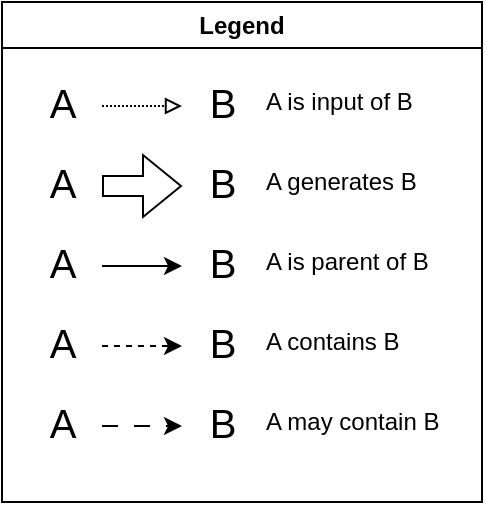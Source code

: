 <mxfile version="26.0.15" pages="9">
  <diagram id="4MHS8--W2ywcsrbk8nJK" name="definitions">
    <mxGraphModel dx="682" dy="445" grid="1" gridSize="10" guides="1" tooltips="1" connect="1" arrows="1" fold="1" page="1" pageScale="1" pageWidth="827" pageHeight="1169" math="0" shadow="0">
      <root>
        <mxCell id="0" />
        <mxCell id="1" parent="0" />
        <mxCell id="2cabXMgJEw7YhszI32oe-2" value="&lt;span style=&quot;background-color: light-dark(#ffffff, var(--ge-dark-color, #121212));&quot;&gt;Legend&lt;/span&gt;" style="swimlane;whiteSpace=wrap;html=1;strokeColor=default;align=center;verticalAlign=middle;fontFamily=Helvetica;fontSize=12;fontColor=default;fillColor=default;labelBackgroundColor=none;gradientColor=none;swimlaneFillColor=default;" vertex="1" parent="1">
          <mxGeometry x="40" y="120" width="240" height="250" as="geometry">
            <mxRectangle x="40" y="120" width="80" height="30" as="alternateBounds" />
          </mxGeometry>
        </mxCell>
        <mxCell id="2cabXMgJEw7YhszI32oe-3" value="" style="endArrow=block;html=1;rounded=0;fontFamily=Helvetica;fontSize=12;fontColor=default;dashed=1;dashPattern=1 1;endFill=0;" edge="1" parent="2cabXMgJEw7YhszI32oe-2">
          <mxGeometry width="50" height="50" relative="1" as="geometry">
            <mxPoint x="50" y="52" as="sourcePoint" />
            <mxPoint x="90" y="52" as="targetPoint" />
          </mxGeometry>
        </mxCell>
        <mxCell id="2cabXMgJEw7YhszI32oe-4" value="" style="endArrow=classic;html=1;rounded=0;fontFamily=Helvetica;fontSize=12;fontColor=default;shape=flexArrow;" edge="1" parent="2cabXMgJEw7YhszI32oe-2">
          <mxGeometry width="50" height="50" relative="1" as="geometry">
            <mxPoint x="50" y="92" as="sourcePoint" />
            <mxPoint x="90" y="92" as="targetPoint" />
          </mxGeometry>
        </mxCell>
        <mxCell id="2cabXMgJEw7YhszI32oe-5" value="" style="endArrow=classic;html=1;rounded=0;fontFamily=Helvetica;fontSize=12;fontColor=default;" edge="1" parent="2cabXMgJEw7YhszI32oe-2">
          <mxGeometry width="50" height="50" relative="1" as="geometry">
            <mxPoint x="50" y="132" as="sourcePoint" />
            <mxPoint x="90" y="132" as="targetPoint" />
          </mxGeometry>
        </mxCell>
        <mxCell id="2cabXMgJEw7YhszI32oe-6" value="" style="endArrow=classic;html=1;rounded=0;fontFamily=Helvetica;fontSize=12;fontColor=default;dashed=1;" edge="1" parent="2cabXMgJEw7YhszI32oe-2">
          <mxGeometry width="50" height="50" relative="1" as="geometry">
            <mxPoint x="50" y="172" as="sourcePoint" />
            <mxPoint x="90" y="172" as="targetPoint" />
          </mxGeometry>
        </mxCell>
        <mxCell id="2cabXMgJEw7YhszI32oe-7" value="A is input of B" style="text;html=1;align=left;verticalAlign=middle;resizable=0;points=[];autosize=1;strokeColor=none;fillColor=none;fontFamily=Helvetica;fontSize=12;fontColor=default;" vertex="1" parent="2cabXMgJEw7YhszI32oe-2">
          <mxGeometry x="130" y="35" width="100" height="30" as="geometry" />
        </mxCell>
        <mxCell id="2cabXMgJEw7YhszI32oe-8" value="A" style="text;html=1;align=center;verticalAlign=middle;resizable=0;points=[];autosize=1;strokeColor=none;fillColor=none;fontFamily=Helvetica;fontSize=20;fontColor=default;" vertex="1" parent="2cabXMgJEw7YhszI32oe-2">
          <mxGeometry x="10" y="30" width="40" height="40" as="geometry" />
        </mxCell>
        <mxCell id="2cabXMgJEw7YhszI32oe-9" value="B" style="text;html=1;align=center;verticalAlign=middle;resizable=0;points=[];autosize=1;strokeColor=none;fillColor=none;fontFamily=Helvetica;fontSize=20;fontColor=default;" vertex="1" parent="2cabXMgJEw7YhszI32oe-2">
          <mxGeometry x="90" y="30" width="40" height="40" as="geometry" />
        </mxCell>
        <mxCell id="2cabXMgJEw7YhszI32oe-10" value="A" style="text;html=1;align=center;verticalAlign=middle;resizable=0;points=[];autosize=1;strokeColor=none;fillColor=none;fontFamily=Helvetica;fontSize=20;fontColor=default;" vertex="1" parent="2cabXMgJEw7YhszI32oe-2">
          <mxGeometry x="10" y="70" width="40" height="40" as="geometry" />
        </mxCell>
        <mxCell id="2cabXMgJEw7YhszI32oe-11" value="B" style="text;html=1;align=center;verticalAlign=middle;resizable=0;points=[];autosize=1;strokeColor=none;fillColor=none;fontFamily=Helvetica;fontSize=20;fontColor=default;" vertex="1" parent="2cabXMgJEw7YhszI32oe-2">
          <mxGeometry x="90" y="70" width="40" height="40" as="geometry" />
        </mxCell>
        <mxCell id="2cabXMgJEw7YhszI32oe-12" value="A" style="text;html=1;align=center;verticalAlign=middle;resizable=0;points=[];autosize=1;strokeColor=none;fillColor=none;fontFamily=Helvetica;fontSize=20;fontColor=default;" vertex="1" parent="2cabXMgJEw7YhszI32oe-2">
          <mxGeometry x="10" y="110" width="40" height="40" as="geometry" />
        </mxCell>
        <mxCell id="2cabXMgJEw7YhszI32oe-13" value="A" style="text;html=1;align=center;verticalAlign=middle;resizable=0;points=[];autosize=1;strokeColor=none;fillColor=none;fontFamily=Helvetica;fontSize=20;fontColor=default;" vertex="1" parent="2cabXMgJEw7YhszI32oe-2">
          <mxGeometry x="10" y="150" width="40" height="40" as="geometry" />
        </mxCell>
        <mxCell id="2cabXMgJEw7YhszI32oe-14" value="B" style="text;html=1;align=center;verticalAlign=middle;resizable=0;points=[];autosize=1;strokeColor=none;fillColor=none;fontFamily=Helvetica;fontSize=20;fontColor=default;" vertex="1" parent="2cabXMgJEw7YhszI32oe-2">
          <mxGeometry x="90" y="110" width="40" height="40" as="geometry" />
        </mxCell>
        <mxCell id="2cabXMgJEw7YhszI32oe-15" value="B" style="text;html=1;align=center;verticalAlign=middle;resizable=0;points=[];autosize=1;strokeColor=none;fillColor=none;fontFamily=Helvetica;fontSize=20;fontColor=default;" vertex="1" parent="2cabXMgJEw7YhszI32oe-2">
          <mxGeometry x="90" y="150" width="40" height="40" as="geometry" />
        </mxCell>
        <mxCell id="2cabXMgJEw7YhszI32oe-16" value="A generates B" style="text;html=1;align=left;verticalAlign=middle;resizable=0;points=[];autosize=1;strokeColor=none;fillColor=none;fontFamily=Helvetica;fontSize=12;fontColor=default;" vertex="1" parent="2cabXMgJEw7YhszI32oe-2">
          <mxGeometry x="130" y="75" width="100" height="30" as="geometry" />
        </mxCell>
        <mxCell id="2cabXMgJEw7YhszI32oe-17" value="A is parent of B" style="text;html=1;align=left;verticalAlign=middle;resizable=0;points=[];autosize=1;strokeColor=none;fillColor=none;fontFamily=Helvetica;fontSize=12;fontColor=default;" vertex="1" parent="2cabXMgJEw7YhszI32oe-2">
          <mxGeometry x="130" y="115" width="100" height="30" as="geometry" />
        </mxCell>
        <mxCell id="2cabXMgJEw7YhszI32oe-18" value="A contains B" style="text;html=1;align=left;verticalAlign=middle;resizable=0;points=[];autosize=1;strokeColor=none;fillColor=none;fontFamily=Helvetica;fontSize=12;fontColor=default;" vertex="1" parent="2cabXMgJEw7YhszI32oe-2">
          <mxGeometry x="130" y="155.0" width="90" height="30" as="geometry" />
        </mxCell>
        <mxCell id="qmlF8PZEHauihK5Oo9BU-1" value="" style="endArrow=classic;html=1;rounded=0;fontFamily=Helvetica;fontSize=12;fontColor=default;dashed=1;dashPattern=8 8;" edge="1" parent="2cabXMgJEw7YhszI32oe-2">
          <mxGeometry width="50" height="50" relative="1" as="geometry">
            <mxPoint x="50" y="212" as="sourcePoint" />
            <mxPoint x="90" y="212" as="targetPoint" />
          </mxGeometry>
        </mxCell>
        <mxCell id="qmlF8PZEHauihK5Oo9BU-2" value="A" style="text;html=1;align=center;verticalAlign=middle;resizable=0;points=[];autosize=1;strokeColor=none;fillColor=none;fontFamily=Helvetica;fontSize=20;fontColor=default;" vertex="1" parent="2cabXMgJEw7YhszI32oe-2">
          <mxGeometry x="10" y="190" width="40" height="40" as="geometry" />
        </mxCell>
        <mxCell id="qmlF8PZEHauihK5Oo9BU-3" value="B" style="text;html=1;align=center;verticalAlign=middle;resizable=0;points=[];autosize=1;strokeColor=none;fillColor=none;fontFamily=Helvetica;fontSize=20;fontColor=default;" vertex="1" parent="2cabXMgJEw7YhszI32oe-2">
          <mxGeometry x="90" y="190" width="40" height="40" as="geometry" />
        </mxCell>
        <mxCell id="qmlF8PZEHauihK5Oo9BU-4" value="A may contain B" style="text;html=1;align=left;verticalAlign=middle;resizable=0;points=[];autosize=1;strokeColor=none;fillColor=none;fontFamily=Helvetica;fontSize=12;fontColor=default;" vertex="1" parent="2cabXMgJEw7YhszI32oe-2">
          <mxGeometry x="130" y="195.0" width="110" height="30" as="geometry" />
        </mxCell>
      </root>
    </mxGraphModel>
  </diagram>
  <diagram id="xWeM8Zxfju1JQ0C7fxwS" name="overview">
    <mxGraphModel dx="1650" dy="537" grid="1" gridSize="10" guides="1" tooltips="1" connect="1" arrows="1" fold="1" page="1" pageScale="1" pageWidth="827" pageHeight="1169" math="1" shadow="0">
      <root>
        <mxCell id="0" />
        <mxCell id="1" parent="0" />
        <mxCell id="xpcTN-hJ0l2h9kCc8VMK-3" value="index manager" style="whiteSpace=wrap;html=1;strokeColor=default;align=center;verticalAlign=middle;fontFamily=Helvetica;fontSize=12;fontColor=default;fillColor=default;" vertex="1" parent="1">
          <mxGeometry x="600" y="320" width="80" height="40" as="geometry" />
        </mxCell>
        <mxCell id="xpcTN-hJ0l2h9kCc8VMK-4" value="memory manager" style="whiteSpace=wrap;html=1;strokeColor=default;align=center;verticalAlign=middle;fontFamily=Helvetica;fontSize=12;fontColor=default;fillColor=default;" vertex="1" parent="1">
          <mxGeometry x="600" y="400" width="80" height="40" as="geometry" />
        </mxCell>
        <mxCell id="xpcTN-hJ0l2h9kCc8VMK-8" value="quantum routine manager" style="whiteSpace=wrap;html=1;strokeColor=default;align=center;verticalAlign=middle;fontFamily=Helvetica;fontSize=12;fontColor=default;fillColor=default;" vertex="1" parent="1">
          <mxGeometry x="600" y="480" width="80" height="40" as="geometry" />
        </mxCell>
        <mxCell id="xpcTN-hJ0l2h9kCc8VMK-9" value="lexer" style="whiteSpace=wrap;html=1;strokeColor=default;align=center;verticalAlign=middle;fontFamily=Helvetica;fontSize=12;fontColor=default;fillColor=default;" vertex="1" parent="1">
          <mxGeometry x="120" y="360" width="80" height="40" as="geometry" />
        </mxCell>
        <mxCell id="xpcTN-hJ0l2h9kCc8VMK-11" value="parser" style="whiteSpace=wrap;html=1;strokeColor=default;align=center;verticalAlign=middle;fontFamily=Helvetica;fontSize=12;fontColor=default;fillColor=default;" vertex="1" parent="1">
          <mxGeometry x="120" y="440" width="80" height="40" as="geometry" />
        </mxCell>
        <mxCell id="xpcTN-hJ0l2h9kCc8VMK-12" value="ast" style="whiteSpace=wrap;html=1;strokeColor=default;align=center;verticalAlign=middle;fontFamily=Helvetica;fontSize=12;fontColor=default;fillColor=default;" vertex="1" parent="1">
          <mxGeometry x="120" y="520" width="80" height="40" as="geometry" />
        </mxCell>
        <mxCell id="xpcTN-hJ0l2h9kCc8VMK-13" value="ir" style="whiteSpace=wrap;html=1;strokeColor=default;align=center;verticalAlign=middle;fontFamily=Helvetica;fontSize=12;fontColor=default;fillColor=default;" vertex="1" parent="1">
          <mxGeometry x="120" y="600" width="80" height="40" as="geometry" />
        </mxCell>
        <mxCell id="xpcTN-hJ0l2h9kCc8VMK-14" value="types" style="whiteSpace=wrap;html=1;strokeColor=default;align=center;verticalAlign=middle;fontFamily=Helvetica;fontSize=12;fontColor=default;fillColor=default;" vertex="1" parent="1">
          <mxGeometry x="240" y="800" width="80" height="40" as="geometry" />
        </mxCell>
        <mxCell id="xpcTN-hJ0l2h9kCc8VMK-15" value="functions" style="whiteSpace=wrap;html=1;strokeColor=default;align=center;verticalAlign=middle;fontFamily=Helvetica;fontSize=12;fontColor=default;fillColor=default;" vertex="1" parent="1">
          <mxGeometry x="360" y="800" width="80" height="40" as="geometry" />
        </mxCell>
        <mxCell id="xpcTN-hJ0l2h9kCc8VMK-16" value="built-in" style="whiteSpace=wrap;html=1;strokeColor=default;align=center;verticalAlign=middle;fontFamily=Helvetica;fontSize=12;fontColor=default;fillColor=default;" vertex="1" parent="1">
          <mxGeometry x="480" y="800" width="80" height="40" as="geometry" />
        </mxCell>
        <mxCell id="xpcTN-hJ0l2h9kCc8VMK-17" value="user-defined" style="whiteSpace=wrap;html=1;strokeColor=default;align=center;verticalAlign=middle;fontFamily=Helvetica;fontSize=12;fontColor=default;fillColor=default;" vertex="1" parent="1">
          <mxGeometry x="600" y="800" width="80" height="40" as="geometry" />
        </mxCell>
        <mxCell id="xpcTN-hJ0l2h9kCc8VMK-18" value="code text" style="whiteSpace=wrap;html=1;strokeColor=default;align=center;verticalAlign=middle;fontFamily=Helvetica;fontSize=12;fontColor=default;fillColor=default;" vertex="1" parent="1">
          <mxGeometry x="120" y="280" width="80" height="40" as="geometry" />
        </mxCell>
        <UserObject label="code manager" link="data:page/id,O0mIpKf07USNjjw18cAx" id="xpcTN-hJ0l2h9kCc8VMK-19">
          <mxCell style="whiteSpace=wrap;html=1;strokeColor=default;align=center;verticalAlign=middle;fontFamily=Helvetica;fontSize=12;fontColor=default;fillColor=default;" vertex="1" parent="1">
            <mxGeometry x="600" y="240" width="80" height="40" as="geometry" />
          </mxCell>
        </UserObject>
        <mxCell id="xpcTN-hJ0l2h9kCc8VMK-20" value="executor" style="whiteSpace=wrap;html=1;strokeColor=default;align=center;verticalAlign=middle;fontFamily=Helvetica;fontSize=12;fontColor=default;fillColor=default;" vertex="1" parent="1">
          <mxGeometry x="120" y="680" width="80" height="40" as="geometry" />
        </mxCell>
        <mxCell id="xpcTN-hJ0l2h9kCc8VMK-21" value="runtime" style="whiteSpace=wrap;html=1;strokeColor=default;align=center;verticalAlign=middle;fontFamily=Helvetica;fontSize=12;fontColor=default;fillColor=default;" vertex="1" parent="1">
          <mxGeometry x="240" y="680" width="80" height="40" as="geometry" />
        </mxCell>
        <mxCell id="xpcTN-hJ0l2h9kCc8VMK-22" value="compilation" style="whiteSpace=wrap;html=1;strokeColor=default;align=center;verticalAlign=middle;fontFamily=Helvetica;fontSize=12;fontColor=default;fillColor=default;" vertex="1" parent="1">
          <mxGeometry x="360" y="680" width="80" height="40" as="geometry" />
        </mxCell>
        <mxCell id="xpcTN-hJ0l2h9kCc8VMK-23" value="mlir" style="whiteSpace=wrap;html=1;strokeColor=default;align=center;verticalAlign=middle;fontFamily=Helvetica;fontSize=12;fontColor=default;fillColor=default;" vertex="1" parent="1">
          <mxGeometry x="240" y="600" width="80" height="40" as="geometry" />
        </mxCell>
        <mxCell id="xpcTN-hJ0l2h9kCc8VMK-24" value="literal" style="whiteSpace=wrap;html=1;strokeColor=default;align=center;verticalAlign=middle;fontFamily=Helvetica;fontSize=12;fontColor=default;fillColor=default;" vertex="1" parent="1">
          <mxGeometry x="-240" y="360" width="80" height="40" as="geometry" />
        </mxCell>
        <mxCell id="xpcTN-hJ0l2h9kCc8VMK-25" value="id" style="whiteSpace=wrap;html=1;strokeColor=default;align=center;verticalAlign=middle;fontFamily=Helvetica;fontSize=12;fontColor=default;fillColor=default;" vertex="1" parent="1">
          <mxGeometry x="-120" y="360" width="80" height="40" as="geometry" />
        </mxCell>
        <mxCell id="xpcTN-hJ0l2h9kCc8VMK-26" value="token" style="whiteSpace=wrap;html=1;strokeColor=default;align=center;verticalAlign=middle;fontFamily=Helvetica;fontSize=12;fontColor=default;fillColor=default;" vertex="1" parent="1">
          <mxGeometry y="360" width="80" height="40" as="geometry" />
        </mxCell>
        <mxCell id="xpcTN-hJ0l2h9kCc8VMK-27" value="execution manager" style="whiteSpace=wrap;html=1;strokeColor=default;align=center;verticalAlign=middle;fontFamily=Helvetica;fontSize=12;fontColor=default;fillColor=default;" vertex="1" parent="1">
          <mxGeometry x="600" y="560" width="80" height="40" as="geometry" />
        </mxCell>
        <mxCell id="xpcTN-hJ0l2h9kCc8VMK-28" value="stack" style="whiteSpace=wrap;html=1;strokeColor=default;align=center;verticalAlign=middle;fontFamily=Helvetica;fontSize=12;fontColor=default;fillColor=default;" vertex="1" parent="1">
          <mxGeometry x="720" y="400" width="80" height="40" as="geometry" />
        </mxCell>
        <mxCell id="xpcTN-hJ0l2h9kCc8VMK-29" value="heap" style="whiteSpace=wrap;html=1;strokeColor=default;align=center;verticalAlign=middle;fontFamily=Helvetica;fontSize=12;fontColor=default;fillColor=default;" vertex="1" parent="1">
          <mxGeometry x="840" y="400" width="80" height="40" as="geometry" />
        </mxCell>
        <mxCell id="xpcTN-hJ0l2h9kCc8VMK-30" value="scope" style="whiteSpace=wrap;html=1;strokeColor=default;align=center;verticalAlign=middle;fontFamily=Helvetica;fontSize=12;fontColor=default;fillColor=default;" vertex="1" parent="1">
          <mxGeometry x="960" y="400" width="80" height="40" as="geometry" />
        </mxCell>
        <mxCell id="xpcTN-hJ0l2h9kCc8VMK-31" value="variables" style="whiteSpace=wrap;html=1;strokeColor=default;align=center;verticalAlign=middle;fontFamily=Helvetica;fontSize=12;fontColor=default;fillColor=default;" vertex="1" parent="1">
          <mxGeometry x="960" y="480" width="80" height="40" as="geometry" />
        </mxCell>
        <mxCell id="xpcTN-hJ0l2h9kCc8VMK-32" value="functions" style="whiteSpace=wrap;html=1;strokeColor=default;align=center;verticalAlign=middle;fontFamily=Helvetica;fontSize=12;fontColor=default;fillColor=default;" vertex="1" parent="1">
          <mxGeometry x="960" y="560" width="80" height="40" as="geometry" />
        </mxCell>
        <mxCell id="xpcTN-hJ0l2h9kCc8VMK-33" value="indexes" style="whiteSpace=wrap;html=1;strokeColor=default;align=center;verticalAlign=middle;fontFamily=Helvetica;fontSize=12;fontColor=default;fillColor=default;" vertex="1" parent="1">
          <mxGeometry x="720" y="320" width="80" height="40" as="geometry" />
        </mxCell>
        <mxCell id="xpcTN-hJ0l2h9kCc8VMK-34" value="quantum variables" style="whiteSpace=wrap;html=1;strokeColor=default;align=center;verticalAlign=middle;fontFamily=Helvetica;fontSize=12;fontColor=default;fillColor=default;" vertex="1" parent="1">
          <mxGeometry x="840" y="320" width="80" height="40" as="geometry" />
        </mxCell>
      </root>
    </mxGraphModel>
  </diagram>
  <diagram id="O0mIpKf07USNjjw18cAx" name="code manager">
    <mxGraphModel dx="884" dy="576" grid="1" gridSize="10" guides="1" tooltips="1" connect="1" arrows="1" fold="1" page="1" pageScale="1" pageWidth="827" pageHeight="1169" math="0" shadow="0">
      <root>
        <mxCell id="OcO4vbEbNX6acZFvl0S7-0" />
        <mxCell id="OcO4vbEbNX6acZFvl0S7-1" parent="OcO4vbEbNX6acZFvl0S7-0" />
        <mxCell id="q_nyweASc1-rwQTKj-dI-0" value="code manager" style="whiteSpace=wrap;html=1;strokeColor=default;align=center;verticalAlign=middle;fontFamily=Helvetica;fontSize=12;fontColor=default;fillColor=default;" vertex="1" parent="OcO4vbEbNX6acZFvl0S7-1">
          <mxGeometry x="40.0" y="40" width="80" height="40" as="geometry" />
        </mxCell>
        <mxCell id="q_nyweASc1-rwQTKj-dI-21" style="rounded=0;orthogonalLoop=1;jettySize=auto;html=1;entryX=0;entryY=0.5;entryDx=0;entryDy=0;fontFamily=Helvetica;fontSize=12;fontColor=default;edgeStyle=orthogonalEdgeStyle;dashed=1;dashPattern=1 1;endArrow=block;endFill=0;" edge="1" parent="OcO4vbEbNX6acZFvl0S7-1" source="q_nyweASc1-rwQTKj-dI-1" target="q_nyweASc1-rwQTKj-dI-9">
          <mxGeometry relative="1" as="geometry" />
        </mxCell>
        <mxCell id="q_nyweASc1-rwQTKj-dI-1" value="code text" style="whiteSpace=wrap;html=1;strokeColor=default;align=center;verticalAlign=middle;fontFamily=Helvetica;fontSize=12;fontColor=default;fillColor=default;" vertex="1" parent="OcO4vbEbNX6acZFvl0S7-1">
          <mxGeometry x="410.03" y="80" width="80" height="40" as="geometry" />
        </mxCell>
        <mxCell id="q_nyweASc1-rwQTKj-dI-22" style="edgeStyle=orthogonalEdgeStyle;rounded=0;orthogonalLoop=1;jettySize=auto;html=1;entryX=1;entryY=0.5;entryDx=0;entryDy=0;fontFamily=Helvetica;fontSize=12;fontColor=default;dashed=1;dashPattern=1 1;endArrow=block;endFill=0;" edge="1" parent="OcO4vbEbNX6acZFvl0S7-1" source="q_nyweASc1-rwQTKj-dI-2" target="q_nyweASc1-rwQTKj-dI-9">
          <mxGeometry relative="1" as="geometry" />
        </mxCell>
        <mxCell id="q_nyweASc1-rwQTKj-dI-2" value="grammar" style="whiteSpace=wrap;html=1;strokeColor=default;align=center;verticalAlign=middle;fontFamily=Helvetica;fontSize=12;fontColor=default;fillColor=default;" vertex="1" parent="OcO4vbEbNX6acZFvl0S7-1">
          <mxGeometry x="650" y="80" width="80" height="40" as="geometry" />
        </mxCell>
        <mxCell id="q_nyweASc1-rwQTKj-dI-24" style="edgeStyle=orthogonalEdgeStyle;rounded=0;orthogonalLoop=1;jettySize=auto;html=1;entryX=0.5;entryY=0;entryDx=0;entryDy=0;fontFamily=Helvetica;fontSize=12;fontColor=default;dashed=1;dashPattern=1 1;endArrow=block;endFill=0;" edge="1" parent="OcO4vbEbNX6acZFvl0S7-1" source="q_nyweASc1-rwQTKj-dI-3" target="q_nyweASc1-rwQTKj-dI-10">
          <mxGeometry relative="1" as="geometry" />
        </mxCell>
        <mxCell id="q_nyweASc1-rwQTKj-dI-3" value="tokens" style="whiteSpace=wrap;html=1;strokeColor=default;align=center;verticalAlign=middle;fontFamily=Helvetica;fontSize=12;fontColor=default;fillColor=default;" vertex="1" parent="OcO4vbEbNX6acZFvl0S7-1">
          <mxGeometry x="530.03" y="240" width="80" height="40" as="geometry" />
        </mxCell>
        <mxCell id="q_nyweASc1-rwQTKj-dI-4" value="literal" style="whiteSpace=wrap;html=1;strokeColor=default;align=center;verticalAlign=middle;fontFamily=Helvetica;fontSize=12;fontColor=default;fillColor=default;" vertex="1" parent="OcO4vbEbNX6acZFvl0S7-1">
          <mxGeometry x="350" y="560" width="80" height="40" as="geometry" />
        </mxCell>
        <mxCell id="q_nyweASc1-rwQTKj-dI-5" value="id" style="whiteSpace=wrap;html=1;strokeColor=default;align=center;verticalAlign=middle;fontFamily=Helvetica;fontSize=12;fontColor=default;fillColor=default;" vertex="1" parent="OcO4vbEbNX6acZFvl0S7-1">
          <mxGeometry x="470" y="560" width="80" height="40" as="geometry" />
        </mxCell>
        <mxCell id="q_nyweASc1-rwQTKj-dI-16" style="edgeStyle=orthogonalEdgeStyle;rounded=0;orthogonalLoop=1;jettySize=auto;html=1;entryX=1;entryY=0.5;entryDx=0;entryDy=0;fontFamily=Helvetica;fontSize=12;fontColor=default;dashed=1;dashPattern=8 8;" edge="1" parent="OcO4vbEbNX6acZFvl0S7-1" source="q_nyweASc1-rwQTKj-dI-6" target="q_nyweASc1-rwQTKj-dI-7">
          <mxGeometry relative="1" as="geometry" />
        </mxCell>
        <mxCell id="q_nyweASc1-rwQTKj-dI-6" value="nodes" style="whiteSpace=wrap;html=1;strokeColor=default;align=center;verticalAlign=middle;fontFamily=Helvetica;fontSize=12;fontColor=default;fillColor=default;" vertex="1" parent="OcO4vbEbNX6acZFvl0S7-1">
          <mxGeometry x="590" y="480" width="80" height="40" as="geometry" />
        </mxCell>
        <mxCell id="q_nyweASc1-rwQTKj-dI-14" style="edgeStyle=orthogonalEdgeStyle;rounded=0;orthogonalLoop=1;jettySize=auto;html=1;entryX=0.5;entryY=0;entryDx=0;entryDy=0;fontFamily=Helvetica;fontSize=12;fontColor=default;exitX=0.5;exitY=1;exitDx=0;exitDy=0;" edge="1" parent="OcO4vbEbNX6acZFvl0S7-1" source="q_nyweASc1-rwQTKj-dI-7" target="q_nyweASc1-rwQTKj-dI-4">
          <mxGeometry relative="1" as="geometry" />
        </mxCell>
        <mxCell id="q_nyweASc1-rwQTKj-dI-15" style="edgeStyle=orthogonalEdgeStyle;rounded=0;orthogonalLoop=1;jettySize=auto;html=1;entryX=0.5;entryY=0;entryDx=0;entryDy=0;fontFamily=Helvetica;fontSize=12;fontColor=default;" edge="1" parent="OcO4vbEbNX6acZFvl0S7-1" source="q_nyweASc1-rwQTKj-dI-7" target="q_nyweASc1-rwQTKj-dI-5">
          <mxGeometry relative="1" as="geometry" />
        </mxCell>
        <mxCell id="q_nyweASc1-rwQTKj-dI-7" value="terminal" style="whiteSpace=wrap;html=1;strokeColor=default;align=center;verticalAlign=middle;fontFamily=Helvetica;fontSize=12;fontColor=default;fillColor=default;" vertex="1" parent="OcO4vbEbNX6acZFvl0S7-1">
          <mxGeometry x="470" y="480" width="80" height="40" as="geometry" />
        </mxCell>
        <mxCell id="q_nyweASc1-rwQTKj-dI-23" style="edgeStyle=orthogonalEdgeStyle;rounded=0;orthogonalLoop=1;jettySize=auto;html=1;entryX=0.5;entryY=0;entryDx=0;entryDy=0;fontFamily=Helvetica;fontSize=12;fontColor=default;shape=flexArrow;" edge="1" parent="OcO4vbEbNX6acZFvl0S7-1" source="q_nyweASc1-rwQTKj-dI-9" target="q_nyweASc1-rwQTKj-dI-3">
          <mxGeometry relative="1" as="geometry" />
        </mxCell>
        <mxCell id="q_nyweASc1-rwQTKj-dI-9" value="lexer" style="whiteSpace=wrap;html=1;strokeColor=default;align=center;verticalAlign=middle;fontFamily=Helvetica;fontSize=12;fontColor=default;fillColor=default;" vertex="1" parent="OcO4vbEbNX6acZFvl0S7-1">
          <mxGeometry x="530.03" y="160" width="80" height="40" as="geometry" />
        </mxCell>
        <mxCell id="q_nyweASc1-rwQTKj-dI-20" style="edgeStyle=orthogonalEdgeStyle;rounded=0;orthogonalLoop=1;jettySize=auto;html=1;entryX=0.5;entryY=0;entryDx=0;entryDy=0;fontFamily=Helvetica;fontSize=12;fontColor=default;shape=flexArrow;" edge="1" parent="OcO4vbEbNX6acZFvl0S7-1" source="q_nyweASc1-rwQTKj-dI-10" target="q_nyweASc1-rwQTKj-dI-11">
          <mxGeometry relative="1" as="geometry" />
        </mxCell>
        <mxCell id="q_nyweASc1-rwQTKj-dI-10" value="parser" style="whiteSpace=wrap;html=1;strokeColor=default;align=center;verticalAlign=middle;fontFamily=Helvetica;fontSize=12;fontColor=default;fillColor=default;" vertex="1" parent="OcO4vbEbNX6acZFvl0S7-1">
          <mxGeometry x="530" y="320" width="80" height="40" as="geometry" />
        </mxCell>
        <mxCell id="q_nyweASc1-rwQTKj-dI-12" style="edgeStyle=orthogonalEdgeStyle;rounded=0;orthogonalLoop=1;jettySize=auto;html=1;entryX=0.5;entryY=0;entryDx=0;entryDy=0;fontFamily=Helvetica;fontSize=12;fontColor=default;" edge="1" parent="OcO4vbEbNX6acZFvl0S7-1" source="q_nyweASc1-rwQTKj-dI-11" target="q_nyweASc1-rwQTKj-dI-7">
          <mxGeometry relative="1" as="geometry" />
        </mxCell>
        <mxCell id="q_nyweASc1-rwQTKj-dI-13" style="edgeStyle=orthogonalEdgeStyle;rounded=0;orthogonalLoop=1;jettySize=auto;html=1;entryX=0.5;entryY=0;entryDx=0;entryDy=0;fontFamily=Helvetica;fontSize=12;fontColor=default;" edge="1" parent="OcO4vbEbNX6acZFvl0S7-1" source="q_nyweASc1-rwQTKj-dI-11" target="q_nyweASc1-rwQTKj-dI-6">
          <mxGeometry relative="1" as="geometry" />
        </mxCell>
        <mxCell id="Q6n-VjSgh4SgWJSGeJnS-1" style="edgeStyle=orthogonalEdgeStyle;rounded=0;orthogonalLoop=1;jettySize=auto;html=1;entryX=0;entryY=0.5;entryDx=0;entryDy=0;fontFamily=Helvetica;fontSize=12;fontColor=default;dashed=1;dashPattern=1 1;endArrow=block;endFill=0;" edge="1" parent="OcO4vbEbNX6acZFvl0S7-1" source="q_nyweASc1-rwQTKj-dI-11" target="ot7ATG3ugjyKGsbispVR-0">
          <mxGeometry relative="1" as="geometry" />
        </mxCell>
        <mxCell id="q_nyweASc1-rwQTKj-dI-11" value="ast" style="whiteSpace=wrap;html=1;strokeColor=default;align=center;verticalAlign=middle;fontFamily=Helvetica;fontSize=12;fontColor=default;fillColor=default;" vertex="1" parent="OcO4vbEbNX6acZFvl0S7-1">
          <mxGeometry x="530" y="400" width="80" height="40" as="geometry" />
        </mxCell>
        <mxCell id="q_nyweASc1-rwQTKj-dI-19" style="edgeStyle=orthogonalEdgeStyle;rounded=0;orthogonalLoop=1;jettySize=auto;html=1;entryX=0.5;entryY=1;entryDx=0;entryDy=0;fontFamily=Helvetica;fontSize=12;fontColor=default;dashed=1;startArrow=classic;startFill=0;endArrow=none;dashPattern=8 8;" edge="1" parent="OcO4vbEbNX6acZFvl0S7-1" source="q_nyweASc1-rwQTKj-dI-6" target="q_nyweASc1-rwQTKj-dI-6">
          <mxGeometry relative="1" as="geometry" />
        </mxCell>
        <mxCell id="Q6n-VjSgh4SgWJSGeJnS-2" style="edgeStyle=orthogonalEdgeStyle;rounded=0;orthogonalLoop=1;jettySize=auto;html=1;entryX=0.5;entryY=0;entryDx=0;entryDy=0;fontFamily=Helvetica;fontSize=12;fontColor=default;shape=flexArrow;" edge="1" parent="OcO4vbEbNX6acZFvl0S7-1" source="ot7ATG3ugjyKGsbispVR-0" target="Q6n-VjSgh4SgWJSGeJnS-0">
          <mxGeometry relative="1" as="geometry" />
        </mxCell>
        <mxCell id="ot7ATG3ugjyKGsbispVR-0" value="compiler 1" style="whiteSpace=wrap;html=1;strokeColor=default;align=center;verticalAlign=middle;fontFamily=Helvetica;fontSize=12;fontColor=default;fillColor=default;" vertex="1" parent="OcO4vbEbNX6acZFvl0S7-1">
          <mxGeometry x="810" y="400" width="80" height="40" as="geometry" />
        </mxCell>
        <mxCell id="Q6n-VjSgh4SgWJSGeJnS-6" style="edgeStyle=orthogonalEdgeStyle;rounded=0;orthogonalLoop=1;jettySize=auto;html=1;entryX=1;entryY=0.5;entryDx=0;entryDy=0;fontFamily=Helvetica;fontSize=12;fontColor=default;" edge="1" parent="OcO4vbEbNX6acZFvl0S7-1" source="Q6n-VjSgh4SgWJSGeJnS-0" target="Q6n-VjSgh4SgWJSGeJnS-3">
          <mxGeometry relative="1" as="geometry" />
        </mxCell>
        <mxCell id="Q6n-VjSgh4SgWJSGeJnS-7" style="edgeStyle=orthogonalEdgeStyle;rounded=0;orthogonalLoop=1;jettySize=auto;html=1;entryX=1;entryY=0.5;entryDx=0;entryDy=0;fontFamily=Helvetica;fontSize=12;fontColor=default;" edge="1" parent="OcO4vbEbNX6acZFvl0S7-1" source="Q6n-VjSgh4SgWJSGeJnS-0" target="Q6n-VjSgh4SgWJSGeJnS-4">
          <mxGeometry relative="1" as="geometry" />
        </mxCell>
        <mxCell id="Q6n-VjSgh4SgWJSGeJnS-8" style="edgeStyle=orthogonalEdgeStyle;rounded=0;orthogonalLoop=1;jettySize=auto;html=1;entryX=1;entryY=0.5;entryDx=0;entryDy=0;fontFamily=Helvetica;fontSize=12;fontColor=default;" edge="1" parent="OcO4vbEbNX6acZFvl0S7-1" source="Q6n-VjSgh4SgWJSGeJnS-0" target="Q6n-VjSgh4SgWJSGeJnS-5">
          <mxGeometry relative="1" as="geometry" />
        </mxCell>
        <mxCell id="Q6n-VjSgh4SgWJSGeJnS-23" style="edgeStyle=orthogonalEdgeStyle;rounded=0;orthogonalLoop=1;jettySize=auto;html=1;entryX=1;entryY=0.5;entryDx=0;entryDy=0;fontFamily=Helvetica;fontSize=12;fontColor=default;" edge="1" parent="OcO4vbEbNX6acZFvl0S7-1" source="Q6n-VjSgh4SgWJSGeJnS-0" target="Q6n-VjSgh4SgWJSGeJnS-22">
          <mxGeometry relative="1" as="geometry" />
        </mxCell>
        <mxCell id="Q6n-VjSgh4SgWJSGeJnS-0" value="ir 1" style="whiteSpace=wrap;html=1;strokeColor=default;align=center;verticalAlign=middle;fontFamily=Helvetica;fontSize=12;fontColor=default;fillColor=default;" vertex="1" parent="OcO4vbEbNX6acZFvl0S7-1">
          <mxGeometry x="810" y="480" width="80" height="40" as="geometry" />
        </mxCell>
        <mxCell id="Q6n-VjSgh4SgWJSGeJnS-3" value="types definition" style="whiteSpace=wrap;html=1;strokeColor=default;align=center;verticalAlign=middle;fontFamily=Helvetica;fontSize=12;fontColor=default;fillColor=default;" vertex="1" parent="OcO4vbEbNX6acZFvl0S7-1">
          <mxGeometry x="730" y="560" width="80" height="40" as="geometry" />
        </mxCell>
        <mxCell id="Q6n-VjSgh4SgWJSGeJnS-9" style="edgeStyle=orthogonalEdgeStyle;rounded=0;orthogonalLoop=1;jettySize=auto;html=1;entryX=0;entryY=0.5;entryDx=0;entryDy=0;fontFamily=Helvetica;fontSize=12;fontColor=default;dashed=1;exitX=0;exitY=0.5;exitDx=0;exitDy=0;dashPattern=8 8;" edge="1" parent="OcO4vbEbNX6acZFvl0S7-1" source="Q6n-VjSgh4SgWJSGeJnS-4" target="Q6n-VjSgh4SgWJSGeJnS-5">
          <mxGeometry relative="1" as="geometry">
            <Array as="points">
              <mxPoint x="680" y="660" />
              <mxPoint x="680" y="820" />
            </Array>
          </mxGeometry>
        </mxCell>
        <mxCell id="Q6n-VjSgh4SgWJSGeJnS-4" value="functions definition" style="whiteSpace=wrap;html=1;strokeColor=default;align=center;verticalAlign=middle;fontFamily=Helvetica;fontSize=12;fontColor=default;fillColor=default;" vertex="1" parent="OcO4vbEbNX6acZFvl0S7-1">
          <mxGeometry x="730" y="640" width="80" height="40" as="geometry" />
        </mxCell>
        <mxCell id="Q6n-VjSgh4SgWJSGeJnS-12" style="edgeStyle=orthogonalEdgeStyle;rounded=0;orthogonalLoop=1;jettySize=auto;html=1;entryX=0.5;entryY=0;entryDx=0;entryDy=0;fontFamily=Helvetica;fontSize=12;fontColor=default;" edge="1" parent="OcO4vbEbNX6acZFvl0S7-1" source="Q6n-VjSgh4SgWJSGeJnS-5" target="Q6n-VjSgh4SgWJSGeJnS-11">
          <mxGeometry relative="1" as="geometry" />
        </mxCell>
        <mxCell id="Q6n-VjSgh4SgWJSGeJnS-5" value="instructions" style="whiteSpace=wrap;html=1;strokeColor=default;align=center;verticalAlign=middle;fontFamily=Helvetica;fontSize=12;fontColor=default;fillColor=default;" vertex="1" parent="OcO4vbEbNX6acZFvl0S7-1">
          <mxGeometry x="730" y="800" width="80" height="40" as="geometry" />
        </mxCell>
        <mxCell id="Q6n-VjSgh4SgWJSGeJnS-19" style="edgeStyle=orthogonalEdgeStyle;rounded=0;orthogonalLoop=1;jettySize=auto;html=1;entryX=0.5;entryY=0;entryDx=0;entryDy=0;fontFamily=Helvetica;fontSize=12;fontColor=default;" edge="1" parent="OcO4vbEbNX6acZFvl0S7-1" source="Q6n-VjSgh4SgWJSGeJnS-11" target="Q6n-VjSgh4SgWJSGeJnS-13">
          <mxGeometry relative="1" as="geometry" />
        </mxCell>
        <mxCell id="Q6n-VjSgh4SgWJSGeJnS-20" style="edgeStyle=orthogonalEdgeStyle;rounded=0;orthogonalLoop=1;jettySize=auto;html=1;entryX=0.5;entryY=0;entryDx=0;entryDy=0;fontFamily=Helvetica;fontSize=12;fontColor=default;exitX=0.5;exitY=1;exitDx=0;exitDy=0;" edge="1" parent="OcO4vbEbNX6acZFvl0S7-1" source="Q6n-VjSgh4SgWJSGeJnS-11" target="Q6n-VjSgh4SgWJSGeJnS-15">
          <mxGeometry relative="1" as="geometry" />
        </mxCell>
        <mxCell id="Q6n-VjSgh4SgWJSGeJnS-21" style="edgeStyle=orthogonalEdgeStyle;rounded=0;orthogonalLoop=1;jettySize=auto;html=1;entryX=0.5;entryY=0;entryDx=0;entryDy=0;fontFamily=Helvetica;fontSize=12;fontColor=default;exitX=0.5;exitY=1;exitDx=0;exitDy=0;" edge="1" parent="OcO4vbEbNX6acZFvl0S7-1" source="Q6n-VjSgh4SgWJSGeJnS-11" target="Q6n-VjSgh4SgWJSGeJnS-14">
          <mxGeometry relative="1" as="geometry" />
        </mxCell>
        <mxCell id="Q6n-VjSgh4SgWJSGeJnS-11" value="instruction" style="whiteSpace=wrap;html=1;strokeColor=default;align=center;verticalAlign=middle;fontFamily=Helvetica;fontSize=12;fontColor=default;fillColor=default;" vertex="1" parent="OcO4vbEbNX6acZFvl0S7-1">
          <mxGeometry x="730" y="880" width="80" height="40" as="geometry" />
        </mxCell>
        <mxCell id="Q6n-VjSgh4SgWJSGeJnS-13" value="id" style="whiteSpace=wrap;html=1;strokeColor=default;align=center;verticalAlign=middle;fontFamily=Helvetica;fontSize=12;fontColor=default;fillColor=default;" vertex="1" parent="OcO4vbEbNX6acZFvl0S7-1">
          <mxGeometry x="730" y="960" width="80" height="40" as="geometry" />
        </mxCell>
        <mxCell id="Q6n-VjSgh4SgWJSGeJnS-14" value="args" style="whiteSpace=wrap;html=1;strokeColor=default;align=center;verticalAlign=middle;fontFamily=Helvetica;fontSize=12;fontColor=default;fillColor=default;" vertex="1" parent="OcO4vbEbNX6acZFvl0S7-1">
          <mxGeometry x="850" y="960" width="80" height="40" as="geometry" />
        </mxCell>
        <mxCell id="Q6n-VjSgh4SgWJSGeJnS-15" value="SSA id" style="whiteSpace=wrap;html=1;strokeColor=default;align=center;verticalAlign=middle;fontFamily=Helvetica;fontSize=12;fontColor=default;fillColor=default;" vertex="1" parent="OcO4vbEbNX6acZFvl0S7-1">
          <mxGeometry x="610" y="960" width="80" height="40" as="geometry" />
        </mxCell>
        <mxCell id="Q6n-VjSgh4SgWJSGeJnS-24" style="edgeStyle=orthogonalEdgeStyle;rounded=0;orthogonalLoop=1;jettySize=auto;html=1;entryX=0;entryY=0.5;entryDx=0;entryDy=0;fontFamily=Helvetica;fontSize=12;fontColor=default;exitX=0;exitY=0.5;exitDx=0;exitDy=0;dashed=1;dashPattern=8 8;" edge="1" parent="OcO4vbEbNX6acZFvl0S7-1" source="Q6n-VjSgh4SgWJSGeJnS-22" target="Q6n-VjSgh4SgWJSGeJnS-5">
          <mxGeometry relative="1" as="geometry" />
        </mxCell>
        <mxCell id="GzTENzduXRoQtHjcL-PM-0" value="fn" style="edgeLabel;html=1;align=center;verticalAlign=middle;resizable=0;points=[];strokeColor=default;fontFamily=Helvetica;fontSize=12;fontColor=default;fillColor=default;" vertex="1" connectable="0" parent="Q6n-VjSgh4SgWJSGeJnS-24">
          <mxGeometry x="0.748" y="3" relative="1" as="geometry">
            <mxPoint x="-25" y="3" as="offset" />
          </mxGeometry>
        </mxCell>
        <mxCell id="GzTENzduXRoQtHjcL-PM-1" value="main" style="edgeLabel;html=1;align=center;verticalAlign=middle;resizable=0;points=[];strokeColor=default;fontFamily=Helvetica;fontSize=12;fontColor=default;fillColor=default;" vertex="1" connectable="0" parent="Q6n-VjSgh4SgWJSGeJnS-24">
          <mxGeometry x="0.165" relative="1" as="geometry">
            <mxPoint y="10" as="offset" />
          </mxGeometry>
        </mxCell>
        <mxCell id="Q6n-VjSgh4SgWJSGeJnS-22" value="main" style="whiteSpace=wrap;html=1;strokeColor=default;align=center;verticalAlign=middle;fontFamily=Helvetica;fontSize=12;fontColor=default;fillColor=default;" vertex="1" parent="OcO4vbEbNX6acZFvl0S7-1">
          <mxGeometry x="730" y="720" width="80" height="40" as="geometry" />
        </mxCell>
        <mxCell id="Q6n-VjSgh4SgWJSGeJnS-38" value="compiled version" style="swimlane;whiteSpace=wrap;html=1;strokeColor=default;align=center;verticalAlign=middle;fontFamily=Helvetica;fontSize=12;fontColor=default;fillColor=default;swimlaneFillColor=default;" vertex="1" parent="OcO4vbEbNX6acZFvl0S7-1">
          <mxGeometry x="1020" y="65" width="340" height="415" as="geometry" />
        </mxCell>
        <mxCell id="Q6n-VjSgh4SgWJSGeJnS-29" style="edgeStyle=orthogonalEdgeStyle;rounded=0;orthogonalLoop=1;jettySize=auto;html=1;entryX=0.5;entryY=0;entryDx=0;entryDy=0;fontFamily=Helvetica;fontSize=12;fontColor=default;shape=flexArrow;" edge="1" parent="Q6n-VjSgh4SgWJSGeJnS-38" source="Q6n-VjSgh4SgWJSGeJnS-25" target="Q6n-VjSgh4SgWJSGeJnS-26">
          <mxGeometry relative="1" as="geometry" />
        </mxCell>
        <mxCell id="Q6n-VjSgh4SgWJSGeJnS-25" value="compiler 2" style="whiteSpace=wrap;html=1;strokeColor=default;align=center;verticalAlign=middle;fontFamily=Helvetica;fontSize=12;fontColor=default;fillColor=default;" vertex="1" parent="Q6n-VjSgh4SgWJSGeJnS-38">
          <mxGeometry x="30" y="35" width="80" height="40" as="geometry" />
        </mxCell>
        <mxCell id="Q6n-VjSgh4SgWJSGeJnS-33" style="edgeStyle=orthogonalEdgeStyle;rounded=0;orthogonalLoop=1;jettySize=auto;html=1;entryX=0;entryY=0.5;entryDx=0;entryDy=0;fontFamily=Helvetica;fontSize=12;fontColor=default;dashed=1;" edge="1" parent="Q6n-VjSgh4SgWJSGeJnS-38" source="Q6n-VjSgh4SgWJSGeJnS-26" target="Q6n-VjSgh4SgWJSGeJnS-30">
          <mxGeometry relative="1" as="geometry" />
        </mxCell>
        <mxCell id="Q6n-VjSgh4SgWJSGeJnS-34" style="edgeStyle=orthogonalEdgeStyle;rounded=0;orthogonalLoop=1;jettySize=auto;html=1;entryX=0;entryY=0.5;entryDx=0;entryDy=0;fontFamily=Helvetica;fontSize=12;fontColor=default;dashed=1;" edge="1" parent="Q6n-VjSgh4SgWJSGeJnS-38" source="Q6n-VjSgh4SgWJSGeJnS-26" target="Q6n-VjSgh4SgWJSGeJnS-31">
          <mxGeometry relative="1" as="geometry" />
        </mxCell>
        <mxCell id="Q6n-VjSgh4SgWJSGeJnS-35" style="edgeStyle=orthogonalEdgeStyle;rounded=0;orthogonalLoop=1;jettySize=auto;html=1;entryX=0;entryY=0.5;entryDx=0;entryDy=0;fontFamily=Helvetica;fontSize=12;fontColor=default;dashed=1;" edge="1" parent="Q6n-VjSgh4SgWJSGeJnS-38" source="Q6n-VjSgh4SgWJSGeJnS-26" target="Q6n-VjSgh4SgWJSGeJnS-32">
          <mxGeometry relative="1" as="geometry" />
        </mxCell>
        <mxCell id="Q6n-VjSgh4SgWJSGeJnS-37" style="edgeStyle=orthogonalEdgeStyle;rounded=0;orthogonalLoop=1;jettySize=auto;html=1;entryX=0;entryY=0.5;entryDx=0;entryDy=0;fontFamily=Helvetica;fontSize=12;fontColor=default;dashed=1;dashPattern=1 1;endArrow=block;endFill=0;" edge="1" parent="Q6n-VjSgh4SgWJSGeJnS-38" source="Q6n-VjSgh4SgWJSGeJnS-26" target="Q6n-VjSgh4SgWJSGeJnS-36">
          <mxGeometry relative="1" as="geometry" />
        </mxCell>
        <mxCell id="Q6n-VjSgh4SgWJSGeJnS-26" value="mlir" style="whiteSpace=wrap;html=1;strokeColor=default;align=center;verticalAlign=middle;fontFamily=Helvetica;fontSize=12;fontColor=default;fillColor=default;" vertex="1" parent="Q6n-VjSgh4SgWJSGeJnS-38">
          <mxGeometry x="30" y="115" width="80" height="40" as="geometry" />
        </mxCell>
        <mxCell id="Q6n-VjSgh4SgWJSGeJnS-30" value="mlir definitions" style="whiteSpace=wrap;html=1;strokeColor=default;align=center;verticalAlign=middle;fontFamily=Helvetica;fontSize=12;fontColor=default;fillColor=default;" vertex="1" parent="Q6n-VjSgh4SgWJSGeJnS-38">
          <mxGeometry x="110" y="195" width="80" height="40" as="geometry" />
        </mxCell>
        <mxCell id="Q6n-VjSgh4SgWJSGeJnS-31" value="mlir logic" style="whiteSpace=wrap;html=1;strokeColor=default;align=center;verticalAlign=middle;fontFamily=Helvetica;fontSize=12;fontColor=default;fillColor=default;" vertex="1" parent="Q6n-VjSgh4SgWJSGeJnS-38">
          <mxGeometry x="110" y="275" width="80" height="40" as="geometry" />
        </mxCell>
        <mxCell id="Q6n-VjSgh4SgWJSGeJnS-32" value="mlir implementation" style="whiteSpace=wrap;html=1;strokeColor=default;align=center;verticalAlign=middle;fontFamily=Helvetica;fontSize=12;fontColor=default;fillColor=default;" vertex="1" parent="Q6n-VjSgh4SgWJSGeJnS-38">
          <mxGeometry x="110" y="355" width="80" height="40" as="geometry" />
        </mxCell>
        <mxCell id="Q6n-VjSgh4SgWJSGeJnS-36" value="compiler 3" style="whiteSpace=wrap;html=1;strokeColor=default;align=center;verticalAlign=middle;fontFamily=Helvetica;fontSize=12;fontColor=default;fillColor=default;" vertex="1" parent="Q6n-VjSgh4SgWJSGeJnS-38">
          <mxGeometry x="230" y="115" width="80" height="40" as="geometry" />
        </mxCell>
        <mxCell id="Q6n-VjSgh4SgWJSGeJnS-39" value="interpreted version" style="swimlane;whiteSpace=wrap;html=1;strokeColor=default;align=center;verticalAlign=middle;fontFamily=Helvetica;fontSize=12;fontColor=default;fillColor=default;swimlaneFillColor=default;" vertex="1" parent="OcO4vbEbNX6acZFvl0S7-1">
          <mxGeometry x="1020" y="520" width="150" height="100" as="geometry" />
        </mxCell>
        <mxCell id="Q6n-VjSgh4SgWJSGeJnS-40" value="interpreter" style="whiteSpace=wrap;html=1;strokeColor=default;align=center;verticalAlign=middle;fontFamily=Helvetica;fontSize=12;fontColor=default;fillColor=default;" vertex="1" parent="Q6n-VjSgh4SgWJSGeJnS-39">
          <mxGeometry x="30" y="40" width="80" height="40" as="geometry" />
        </mxCell>
        <mxCell id="Q6n-VjSgh4SgWJSGeJnS-27" style="edgeStyle=orthogonalEdgeStyle;rounded=0;orthogonalLoop=1;jettySize=auto;html=1;entryX=0;entryY=0.5;entryDx=0;entryDy=0;fontFamily=Helvetica;fontSize=12;fontColor=default;dashed=1;dashPattern=1 1;endArrow=block;endFill=0;" edge="1" parent="OcO4vbEbNX6acZFvl0S7-1" source="Q6n-VjSgh4SgWJSGeJnS-0" target="Q6n-VjSgh4SgWJSGeJnS-25">
          <mxGeometry relative="1" as="geometry" />
        </mxCell>
        <mxCell id="Q6n-VjSgh4SgWJSGeJnS-41" style="edgeStyle=orthogonalEdgeStyle;rounded=0;orthogonalLoop=1;jettySize=auto;html=1;entryX=0;entryY=0.5;entryDx=0;entryDy=0;fontFamily=Helvetica;fontSize=12;fontColor=default;dashed=1;dashPattern=1 1;endArrow=block;endFill=0;" edge="1" parent="OcO4vbEbNX6acZFvl0S7-1" source="Q6n-VjSgh4SgWJSGeJnS-0" target="Q6n-VjSgh4SgWJSGeJnS-40">
          <mxGeometry relative="1" as="geometry" />
        </mxCell>
        <mxCell id="wJCY6kyAQUJ8fVHiYpOS-0" value="&lt;span style=&quot;background-color: light-dark(#ffffff, var(--ge-dark-color, #121212));&quot;&gt;Legend&lt;/span&gt;" style="swimlane;whiteSpace=wrap;html=1;strokeColor=default;align=center;verticalAlign=middle;fontFamily=Helvetica;fontSize=12;fontColor=default;fillColor=default;labelBackgroundColor=none;gradientColor=none;swimlaneFillColor=default;" vertex="1" parent="OcO4vbEbNX6acZFvl0S7-1">
          <mxGeometry x="40" y="120" width="240" height="250" as="geometry">
            <mxRectangle x="40" y="120" width="80" height="30" as="alternateBounds" />
          </mxGeometry>
        </mxCell>
        <mxCell id="wJCY6kyAQUJ8fVHiYpOS-1" value="" style="endArrow=block;html=1;rounded=0;fontFamily=Helvetica;fontSize=12;fontColor=default;dashed=1;dashPattern=1 1;endFill=0;" edge="1" parent="wJCY6kyAQUJ8fVHiYpOS-0">
          <mxGeometry width="50" height="50" relative="1" as="geometry">
            <mxPoint x="50" y="52" as="sourcePoint" />
            <mxPoint x="90" y="52" as="targetPoint" />
          </mxGeometry>
        </mxCell>
        <mxCell id="wJCY6kyAQUJ8fVHiYpOS-2" value="" style="endArrow=classic;html=1;rounded=0;fontFamily=Helvetica;fontSize=12;fontColor=default;shape=flexArrow;" edge="1" parent="wJCY6kyAQUJ8fVHiYpOS-0">
          <mxGeometry width="50" height="50" relative="1" as="geometry">
            <mxPoint x="50" y="92" as="sourcePoint" />
            <mxPoint x="90" y="92" as="targetPoint" />
          </mxGeometry>
        </mxCell>
        <mxCell id="wJCY6kyAQUJ8fVHiYpOS-3" value="" style="endArrow=classic;html=1;rounded=0;fontFamily=Helvetica;fontSize=12;fontColor=default;" edge="1" parent="wJCY6kyAQUJ8fVHiYpOS-0">
          <mxGeometry width="50" height="50" relative="1" as="geometry">
            <mxPoint x="50" y="132" as="sourcePoint" />
            <mxPoint x="90" y="132" as="targetPoint" />
          </mxGeometry>
        </mxCell>
        <mxCell id="wJCY6kyAQUJ8fVHiYpOS-4" value="" style="endArrow=classic;html=1;rounded=0;fontFamily=Helvetica;fontSize=12;fontColor=default;dashed=1;" edge="1" parent="wJCY6kyAQUJ8fVHiYpOS-0">
          <mxGeometry width="50" height="50" relative="1" as="geometry">
            <mxPoint x="50" y="172" as="sourcePoint" />
            <mxPoint x="90" y="172" as="targetPoint" />
          </mxGeometry>
        </mxCell>
        <mxCell id="wJCY6kyAQUJ8fVHiYpOS-5" value="A is input of B" style="text;html=1;align=left;verticalAlign=middle;resizable=0;points=[];autosize=1;strokeColor=none;fillColor=none;fontFamily=Helvetica;fontSize=12;fontColor=default;" vertex="1" parent="wJCY6kyAQUJ8fVHiYpOS-0">
          <mxGeometry x="130" y="35" width="100" height="30" as="geometry" />
        </mxCell>
        <mxCell id="wJCY6kyAQUJ8fVHiYpOS-6" value="A" style="text;html=1;align=center;verticalAlign=middle;resizable=0;points=[];autosize=1;strokeColor=none;fillColor=none;fontFamily=Helvetica;fontSize=20;fontColor=default;" vertex="1" parent="wJCY6kyAQUJ8fVHiYpOS-0">
          <mxGeometry x="10" y="30" width="40" height="40" as="geometry" />
        </mxCell>
        <mxCell id="wJCY6kyAQUJ8fVHiYpOS-7" value="B" style="text;html=1;align=center;verticalAlign=middle;resizable=0;points=[];autosize=1;strokeColor=none;fillColor=none;fontFamily=Helvetica;fontSize=20;fontColor=default;" vertex="1" parent="wJCY6kyAQUJ8fVHiYpOS-0">
          <mxGeometry x="90" y="30" width="40" height="40" as="geometry" />
        </mxCell>
        <mxCell id="wJCY6kyAQUJ8fVHiYpOS-8" value="A" style="text;html=1;align=center;verticalAlign=middle;resizable=0;points=[];autosize=1;strokeColor=none;fillColor=none;fontFamily=Helvetica;fontSize=20;fontColor=default;" vertex="1" parent="wJCY6kyAQUJ8fVHiYpOS-0">
          <mxGeometry x="10" y="70" width="40" height="40" as="geometry" />
        </mxCell>
        <mxCell id="wJCY6kyAQUJ8fVHiYpOS-9" value="B" style="text;html=1;align=center;verticalAlign=middle;resizable=0;points=[];autosize=1;strokeColor=none;fillColor=none;fontFamily=Helvetica;fontSize=20;fontColor=default;" vertex="1" parent="wJCY6kyAQUJ8fVHiYpOS-0">
          <mxGeometry x="90" y="70" width="40" height="40" as="geometry" />
        </mxCell>
        <mxCell id="wJCY6kyAQUJ8fVHiYpOS-10" value="A" style="text;html=1;align=center;verticalAlign=middle;resizable=0;points=[];autosize=1;strokeColor=none;fillColor=none;fontFamily=Helvetica;fontSize=20;fontColor=default;" vertex="1" parent="wJCY6kyAQUJ8fVHiYpOS-0">
          <mxGeometry x="10" y="110" width="40" height="40" as="geometry" />
        </mxCell>
        <mxCell id="wJCY6kyAQUJ8fVHiYpOS-11" value="A" style="text;html=1;align=center;verticalAlign=middle;resizable=0;points=[];autosize=1;strokeColor=none;fillColor=none;fontFamily=Helvetica;fontSize=20;fontColor=default;" vertex="1" parent="wJCY6kyAQUJ8fVHiYpOS-0">
          <mxGeometry x="10" y="150" width="40" height="40" as="geometry" />
        </mxCell>
        <mxCell id="wJCY6kyAQUJ8fVHiYpOS-12" value="B" style="text;html=1;align=center;verticalAlign=middle;resizable=0;points=[];autosize=1;strokeColor=none;fillColor=none;fontFamily=Helvetica;fontSize=20;fontColor=default;" vertex="1" parent="wJCY6kyAQUJ8fVHiYpOS-0">
          <mxGeometry x="90" y="110" width="40" height="40" as="geometry" />
        </mxCell>
        <mxCell id="wJCY6kyAQUJ8fVHiYpOS-13" value="B" style="text;html=1;align=center;verticalAlign=middle;resizable=0;points=[];autosize=1;strokeColor=none;fillColor=none;fontFamily=Helvetica;fontSize=20;fontColor=default;" vertex="1" parent="wJCY6kyAQUJ8fVHiYpOS-0">
          <mxGeometry x="90" y="150" width="40" height="40" as="geometry" />
        </mxCell>
        <mxCell id="wJCY6kyAQUJ8fVHiYpOS-14" value="A generates B" style="text;html=1;align=left;verticalAlign=middle;resizable=0;points=[];autosize=1;strokeColor=none;fillColor=none;fontFamily=Helvetica;fontSize=12;fontColor=default;" vertex="1" parent="wJCY6kyAQUJ8fVHiYpOS-0">
          <mxGeometry x="130" y="75" width="100" height="30" as="geometry" />
        </mxCell>
        <mxCell id="wJCY6kyAQUJ8fVHiYpOS-15" value="A is parent of B" style="text;html=1;align=left;verticalAlign=middle;resizable=0;points=[];autosize=1;strokeColor=none;fillColor=none;fontFamily=Helvetica;fontSize=12;fontColor=default;" vertex="1" parent="wJCY6kyAQUJ8fVHiYpOS-0">
          <mxGeometry x="130" y="115" width="100" height="30" as="geometry" />
        </mxCell>
        <mxCell id="wJCY6kyAQUJ8fVHiYpOS-16" value="A contains B" style="text;html=1;align=left;verticalAlign=middle;resizable=0;points=[];autosize=1;strokeColor=none;fillColor=none;fontFamily=Helvetica;fontSize=12;fontColor=default;" vertex="1" parent="wJCY6kyAQUJ8fVHiYpOS-0">
          <mxGeometry x="130" y="155.0" width="90" height="30" as="geometry" />
        </mxCell>
        <mxCell id="wJCY6kyAQUJ8fVHiYpOS-17" value="" style="endArrow=classic;html=1;rounded=0;fontFamily=Helvetica;fontSize=12;fontColor=default;dashed=1;dashPattern=8 8;" edge="1" parent="wJCY6kyAQUJ8fVHiYpOS-0">
          <mxGeometry width="50" height="50" relative="1" as="geometry">
            <mxPoint x="50" y="212" as="sourcePoint" />
            <mxPoint x="90" y="212" as="targetPoint" />
          </mxGeometry>
        </mxCell>
        <mxCell id="wJCY6kyAQUJ8fVHiYpOS-18" value="A" style="text;html=1;align=center;verticalAlign=middle;resizable=0;points=[];autosize=1;strokeColor=none;fillColor=none;fontFamily=Helvetica;fontSize=20;fontColor=default;" vertex="1" parent="wJCY6kyAQUJ8fVHiYpOS-0">
          <mxGeometry x="10" y="190" width="40" height="40" as="geometry" />
        </mxCell>
        <mxCell id="wJCY6kyAQUJ8fVHiYpOS-19" value="B" style="text;html=1;align=center;verticalAlign=middle;resizable=0;points=[];autosize=1;strokeColor=none;fillColor=none;fontFamily=Helvetica;fontSize=20;fontColor=default;" vertex="1" parent="wJCY6kyAQUJ8fVHiYpOS-0">
          <mxGeometry x="90" y="190" width="40" height="40" as="geometry" />
        </mxCell>
        <mxCell id="wJCY6kyAQUJ8fVHiYpOS-20" value="A may contain B" style="text;html=1;align=left;verticalAlign=middle;resizable=0;points=[];autosize=1;strokeColor=none;fillColor=none;fontFamily=Helvetica;fontSize=12;fontColor=default;" vertex="1" parent="wJCY6kyAQUJ8fVHiYpOS-0">
          <mxGeometry x="130" y="195.0" width="110" height="30" as="geometry" />
        </mxCell>
      </root>
    </mxGraphModel>
  </diagram>
  <diagram id="gRROg9o4sA00TWsKdBc0" name="memory manager">
    <mxGraphModel dx="823" dy="537" grid="1" gridSize="10" guides="1" tooltips="1" connect="1" arrows="1" fold="1" page="1" pageScale="1" pageWidth="827" pageHeight="1169" math="0" shadow="0">
      <root>
        <mxCell id="0" />
        <mxCell id="1" parent="0" />
        <mxCell id="K-78KcwV1h1kBwz7yDCA-1" value="memory manager" style="whiteSpace=wrap;html=1;strokeColor=default;align=center;verticalAlign=middle;fontFamily=Helvetica;fontSize=12;fontColor=default;fillColor=default;" vertex="1" parent="1">
          <mxGeometry x="40" y="40" width="80" height="40" as="geometry" />
        </mxCell>
        <mxCell id="F5ZgHKudZKn9B7KndPqg-2" style="edgeStyle=orthogonalEdgeStyle;rounded=0;orthogonalLoop=1;jettySize=auto;html=1;entryX=1;entryY=0.5;entryDx=0;entryDy=0;fontFamily=Helvetica;fontSize=12;fontColor=default;dashed=1;dashPattern=8 8;" edge="1" parent="1" source="e2-vyDk7YnK5cmh81RpU-18" target="F5ZgHKudZKn9B7KndPqg-1">
          <mxGeometry relative="1" as="geometry" />
        </mxCell>
        <mxCell id="F5ZgHKudZKn9B7KndPqg-4" style="edgeStyle=orthogonalEdgeStyle;rounded=0;orthogonalLoop=1;jettySize=auto;html=1;entryX=1;entryY=0.5;entryDx=0;entryDy=0;fontFamily=Helvetica;fontSize=12;fontColor=default;dashed=1;dashPattern=8 8;" edge="1" parent="1" source="e2-vyDk7YnK5cmh81RpU-18" target="F5ZgHKudZKn9B7KndPqg-3">
          <mxGeometry relative="1" as="geometry" />
        </mxCell>
        <mxCell id="F5ZgHKudZKn9B7KndPqg-6" style="edgeStyle=orthogonalEdgeStyle;rounded=0;orthogonalLoop=1;jettySize=auto;html=1;entryX=1;entryY=0.5;entryDx=0;entryDy=0;fontFamily=Helvetica;fontSize=12;fontColor=default;dashed=1;dashPattern=8 8;" edge="1" parent="1" source="e2-vyDk7YnK5cmh81RpU-18" target="F5ZgHKudZKn9B7KndPqg-5">
          <mxGeometry relative="1" as="geometry" />
        </mxCell>
        <mxCell id="F5ZgHKudZKn9B7KndPqg-12" style="edgeStyle=orthogonalEdgeStyle;rounded=0;orthogonalLoop=1;jettySize=auto;html=1;entryX=1;entryY=0.5;entryDx=0;entryDy=0;fontFamily=Helvetica;fontSize=12;fontColor=default;dashed=1;dashPattern=8 8;" edge="1" parent="1" source="e2-vyDk7YnK5cmh81RpU-18" target="F5ZgHKudZKn9B7KndPqg-11">
          <mxGeometry relative="1" as="geometry" />
        </mxCell>
        <mxCell id="e2-vyDk7YnK5cmh81RpU-18" value="stack" style="whiteSpace=wrap;html=1;strokeColor=default;align=center;verticalAlign=middle;fontFamily=Helvetica;fontSize=12;fontColor=default;fillColor=default;" vertex="1" parent="1">
          <mxGeometry x="387.04" y="280" width="80" height="40" as="geometry" />
        </mxCell>
        <mxCell id="rK_bLaqzhgqEqG0G7Vqf-5" style="edgeStyle=orthogonalEdgeStyle;rounded=0;orthogonalLoop=1;jettySize=auto;html=1;entryX=0;entryY=0.5;entryDx=0;entryDy=0;fontFamily=Helvetica;fontSize=12;fontColor=default;dashed=1;dashPattern=8 8;" edge="1" parent="1" source="EWuyb3qPiWDAmd35LNro-1" target="rK_bLaqzhgqEqG0G7Vqf-1">
          <mxGeometry relative="1" as="geometry" />
        </mxCell>
        <mxCell id="rK_bLaqzhgqEqG0G7Vqf-6" style="edgeStyle=orthogonalEdgeStyle;rounded=0;orthogonalLoop=1;jettySize=auto;html=1;entryX=0;entryY=0.5;entryDx=0;entryDy=0;fontFamily=Helvetica;fontSize=12;fontColor=default;dashed=1;dashPattern=8 8;" edge="1" parent="1" source="EWuyb3qPiWDAmd35LNro-1" target="rK_bLaqzhgqEqG0G7Vqf-2">
          <mxGeometry relative="1" as="geometry" />
        </mxCell>
        <mxCell id="rK_bLaqzhgqEqG0G7Vqf-13" style="edgeStyle=orthogonalEdgeStyle;rounded=0;orthogonalLoop=1;jettySize=auto;html=1;entryX=0;entryY=0.5;entryDx=0;entryDy=0;fontFamily=Helvetica;fontSize=12;fontColor=default;dashed=1;dashPattern=8 8;" edge="1" parent="1" source="EWuyb3qPiWDAmd35LNro-1" target="rK_bLaqzhgqEqG0G7Vqf-3">
          <mxGeometry relative="1" as="geometry" />
        </mxCell>
        <mxCell id="EWuyb3qPiWDAmd35LNro-1" value="heap" style="whiteSpace=wrap;html=1;strokeColor=default;align=center;verticalAlign=middle;fontFamily=Helvetica;fontSize=12;fontColor=default;fillColor=default;" vertex="1" parent="1">
          <mxGeometry x="547.04" y="280" width="80" height="40" as="geometry" />
        </mxCell>
        <mxCell id="rK_bLaqzhgqEqG0G7Vqf-27" style="edgeStyle=orthogonalEdgeStyle;rounded=0;orthogonalLoop=1;jettySize=auto;html=1;entryX=0.5;entryY=0;entryDx=0;entryDy=0;fontFamily=Helvetica;fontSize=12;fontColor=default;dashed=1;" edge="1" parent="1" source="EWuyb3qPiWDAmd35LNro-2" target="P31ziKDT1YA6Womcomhl-1">
          <mxGeometry relative="1" as="geometry" />
        </mxCell>
        <mxCell id="EWuyb3qPiWDAmd35LNro-2" value="memory" style="whiteSpace=wrap;html=1;strokeColor=default;align=center;verticalAlign=middle;fontFamily=Helvetica;fontSize=12;fontColor=default;fillColor=default;" vertex="1" parent="1">
          <mxGeometry x="467.04" y="120" width="80" height="40" as="geometry" />
        </mxCell>
        <mxCell id="rK_bLaqzhgqEqG0G7Vqf-25" style="edgeStyle=orthogonalEdgeStyle;rounded=0;orthogonalLoop=1;jettySize=auto;html=1;entryX=0.5;entryY=0;entryDx=0;entryDy=0;fontFamily=Helvetica;fontSize=12;fontColor=default;dashed=1;" edge="1" parent="1" source="P31ziKDT1YA6Womcomhl-1" target="e2-vyDk7YnK5cmh81RpU-18">
          <mxGeometry relative="1" as="geometry" />
        </mxCell>
        <mxCell id="rK_bLaqzhgqEqG0G7Vqf-26" style="edgeStyle=orthogonalEdgeStyle;rounded=0;orthogonalLoop=1;jettySize=auto;html=1;entryX=0.5;entryY=0;entryDx=0;entryDy=0;fontFamily=Helvetica;fontSize=12;fontColor=default;dashed=1;" edge="1" parent="1" source="P31ziKDT1YA6Womcomhl-1" target="EWuyb3qPiWDAmd35LNro-1">
          <mxGeometry relative="1" as="geometry" />
        </mxCell>
        <mxCell id="P31ziKDT1YA6Womcomhl-1" value="scope" style="whiteSpace=wrap;html=1;strokeColor=default;align=center;verticalAlign=middle;fontFamily=Helvetica;fontSize=12;fontColor=default;fillColor=default;" vertex="1" parent="1">
          <mxGeometry x="467.04" y="200" width="80" height="40" as="geometry" />
        </mxCell>
        <mxCell id="rK_bLaqzhgqEqG0G7Vqf-21" style="edgeStyle=orthogonalEdgeStyle;rounded=0;orthogonalLoop=1;jettySize=auto;html=1;entryX=0;entryY=0.5;entryDx=0;entryDy=0;fontFamily=Helvetica;fontSize=12;fontColor=default;dashed=1;" edge="1" parent="1" source="rK_bLaqzhgqEqG0G7Vqf-1" target="rK_bLaqzhgqEqG0G7Vqf-12">
          <mxGeometry relative="1" as="geometry" />
        </mxCell>
        <mxCell id="rK_bLaqzhgqEqG0G7Vqf-22" style="edgeStyle=orthogonalEdgeStyle;rounded=0;orthogonalLoop=1;jettySize=auto;html=1;entryX=0;entryY=0.5;entryDx=0;entryDy=0;fontFamily=Helvetica;fontSize=12;fontColor=default;dashed=1;" edge="1" parent="1" source="rK_bLaqzhgqEqG0G7Vqf-1" target="rK_bLaqzhgqEqG0G7Vqf-18">
          <mxGeometry relative="1" as="geometry" />
        </mxCell>
        <mxCell id="rK_bLaqzhgqEqG0G7Vqf-23" style="edgeStyle=orthogonalEdgeStyle;rounded=0;orthogonalLoop=1;jettySize=auto;html=1;entryX=0;entryY=0.5;entryDx=0;entryDy=0;fontFamily=Helvetica;fontSize=12;fontColor=default;dashed=1;" edge="1" parent="1" source="rK_bLaqzhgqEqG0G7Vqf-1" target="rK_bLaqzhgqEqG0G7Vqf-19">
          <mxGeometry relative="1" as="geometry" />
        </mxCell>
        <mxCell id="rK_bLaqzhgqEqG0G7Vqf-24" style="edgeStyle=orthogonalEdgeStyle;rounded=0;orthogonalLoop=1;jettySize=auto;html=1;entryX=0;entryY=0.5;entryDx=0;entryDy=0;fontFamily=Helvetica;fontSize=12;fontColor=default;dashed=1;" edge="1" parent="1" source="rK_bLaqzhgqEqG0G7Vqf-1" target="rK_bLaqzhgqEqG0G7Vqf-20">
          <mxGeometry relative="1" as="geometry" />
        </mxCell>
        <mxCell id="rK_bLaqzhgqEqG0G7Vqf-1" value="functions" style="whiteSpace=wrap;html=1;strokeColor=default;align=center;verticalAlign=middle;fontFamily=Helvetica;fontSize=12;fontColor=default;fillColor=default;" vertex="1" parent="1">
          <mxGeometry x="627.04" y="640" width="80" height="40" as="geometry" />
        </mxCell>
        <mxCell id="rK_bLaqzhgqEqG0G7Vqf-16" style="edgeStyle=orthogonalEdgeStyle;rounded=0;orthogonalLoop=1;jettySize=auto;html=1;entryX=0;entryY=0.5;entryDx=0;entryDy=0;fontFamily=Helvetica;fontSize=12;fontColor=default;dashed=1;" edge="1" parent="1" source="rK_bLaqzhgqEqG0G7Vqf-2" target="rK_bLaqzhgqEqG0G7Vqf-14">
          <mxGeometry relative="1" as="geometry" />
        </mxCell>
        <mxCell id="rK_bLaqzhgqEqG0G7Vqf-17" style="edgeStyle=orthogonalEdgeStyle;rounded=0;orthogonalLoop=1;jettySize=auto;html=1;entryX=0;entryY=0.5;entryDx=0;entryDy=0;fontFamily=Helvetica;fontSize=12;fontColor=default;dashed=1;" edge="1" parent="1" source="rK_bLaqzhgqEqG0G7Vqf-2" target="rK_bLaqzhgqEqG0G7Vqf-15">
          <mxGeometry relative="1" as="geometry" />
        </mxCell>
        <mxCell id="rK_bLaqzhgqEqG0G7Vqf-2" value="variables" style="whiteSpace=wrap;html=1;strokeColor=default;align=center;verticalAlign=middle;fontFamily=Helvetica;fontSize=12;fontColor=default;fillColor=default;" vertex="1" parent="1">
          <mxGeometry x="627.04" y="360" width="80" height="40" as="geometry" />
        </mxCell>
        <mxCell id="rK_bLaqzhgqEqG0G7Vqf-10" style="edgeStyle=orthogonalEdgeStyle;rounded=0;orthogonalLoop=1;jettySize=auto;html=1;entryX=0;entryY=0.5;entryDx=0;entryDy=0;fontFamily=Helvetica;fontSize=12;fontColor=default;dashed=1;" edge="1" parent="1" source="rK_bLaqzhgqEqG0G7Vqf-3" target="rK_bLaqzhgqEqG0G7Vqf-8">
          <mxGeometry relative="1" as="geometry" />
        </mxCell>
        <mxCell id="rK_bLaqzhgqEqG0G7Vqf-11" style="edgeStyle=orthogonalEdgeStyle;rounded=0;orthogonalLoop=1;jettySize=auto;html=1;entryX=0;entryY=0.5;entryDx=0;entryDy=0;fontFamily=Helvetica;fontSize=12;fontColor=default;dashed=1;" edge="1" parent="1" source="rK_bLaqzhgqEqG0G7Vqf-3" target="rK_bLaqzhgqEqG0G7Vqf-9">
          <mxGeometry relative="1" as="geometry" />
        </mxCell>
        <mxCell id="rK_bLaqzhgqEqG0G7Vqf-3" value="types" style="whiteSpace=wrap;html=1;strokeColor=default;align=center;verticalAlign=middle;fontFamily=Helvetica;fontSize=12;fontColor=default;fillColor=default;" vertex="1" parent="1">
          <mxGeometry x="627.04" y="520" width="80" height="40" as="geometry" />
        </mxCell>
        <mxCell id="rK_bLaqzhgqEqG0G7Vqf-8" value="name" style="whiteSpace=wrap;html=1;strokeColor=default;align=center;verticalAlign=middle;fontFamily=Helvetica;fontSize=12;fontColor=default;fillColor=default;" vertex="1" parent="1">
          <mxGeometry x="747.04" y="480" width="80" height="40" as="geometry" />
        </mxCell>
        <mxCell id="rK_bLaqzhgqEqG0G7Vqf-9" value="content" style="whiteSpace=wrap;html=1;strokeColor=default;align=center;verticalAlign=middle;fontFamily=Helvetica;fontSize=12;fontColor=default;fillColor=default;" vertex="1" parent="1">
          <mxGeometry x="747.04" y="560" width="80" height="40" as="geometry" />
        </mxCell>
        <mxCell id="rK_bLaqzhgqEqG0G7Vqf-12" value="name" style="whiteSpace=wrap;html=1;strokeColor=default;align=center;verticalAlign=middle;fontFamily=Helvetica;fontSize=12;fontColor=default;fillColor=default;" vertex="1" parent="1">
          <mxGeometry x="747.04" y="640" width="80" height="40" as="geometry" />
        </mxCell>
        <mxCell id="rK_bLaqzhgqEqG0G7Vqf-14" value="name" style="whiteSpace=wrap;html=1;strokeColor=default;align=center;verticalAlign=middle;fontFamily=Helvetica;fontSize=12;fontColor=default;fillColor=default;" vertex="1" parent="1">
          <mxGeometry x="747.04" y="320" width="80" height="40" as="geometry" />
        </mxCell>
        <mxCell id="rK_bLaqzhgqEqG0G7Vqf-15" value="content" style="whiteSpace=wrap;html=1;strokeColor=default;align=center;verticalAlign=middle;fontFamily=Helvetica;fontSize=12;fontColor=default;fillColor=default;" vertex="1" parent="1">
          <mxGeometry x="747.04" y="400" width="80" height="40" as="geometry" />
        </mxCell>
        <mxCell id="rK_bLaqzhgqEqG0G7Vqf-18" value="type" style="whiteSpace=wrap;html=1;strokeColor=default;align=center;verticalAlign=middle;fontFamily=Helvetica;fontSize=12;fontColor=default;fillColor=default;" vertex="1" parent="1">
          <mxGeometry x="747.04" y="720" width="80" height="40" as="geometry" />
        </mxCell>
        <mxCell id="rK_bLaqzhgqEqG0G7Vqf-19" value="args" style="whiteSpace=wrap;html=1;strokeColor=default;align=center;verticalAlign=middle;fontFamily=Helvetica;fontSize=12;fontColor=default;fillColor=default;" vertex="1" parent="1">
          <mxGeometry x="747.04" y="800" width="80" height="40" as="geometry" />
        </mxCell>
        <mxCell id="rK_bLaqzhgqEqG0G7Vqf-20" value="content" style="whiteSpace=wrap;html=1;strokeColor=default;align=center;verticalAlign=middle;fontFamily=Helvetica;fontSize=12;fontColor=default;fillColor=default;" vertex="1" parent="1">
          <mxGeometry x="747.04" y="880" width="80" height="40" as="geometry" />
        </mxCell>
        <mxCell id="0IvCQNw9RDVU8pmXjQsA-1" value="&lt;span style=&quot;background-color: light-dark(#ffffff, var(--ge-dark-color, #121212));&quot;&gt;Legend&lt;/span&gt;" style="swimlane;whiteSpace=wrap;html=1;strokeColor=default;align=center;verticalAlign=middle;fontFamily=Helvetica;fontSize=12;fontColor=default;fillColor=default;labelBackgroundColor=none;gradientColor=none;swimlaneFillColor=default;" vertex="1" parent="1">
          <mxGeometry x="40" y="120" width="240" height="250" as="geometry">
            <mxRectangle x="40" y="120" width="80" height="30" as="alternateBounds" />
          </mxGeometry>
        </mxCell>
        <mxCell id="0IvCQNw9RDVU8pmXjQsA-2" value="" style="endArrow=block;html=1;rounded=0;fontFamily=Helvetica;fontSize=12;fontColor=default;dashed=1;dashPattern=1 1;endFill=0;" edge="1" parent="0IvCQNw9RDVU8pmXjQsA-1">
          <mxGeometry width="50" height="50" relative="1" as="geometry">
            <mxPoint x="50" y="52" as="sourcePoint" />
            <mxPoint x="90" y="52" as="targetPoint" />
          </mxGeometry>
        </mxCell>
        <mxCell id="0IvCQNw9RDVU8pmXjQsA-3" value="" style="endArrow=classic;html=1;rounded=0;fontFamily=Helvetica;fontSize=12;fontColor=default;shape=flexArrow;" edge="1" parent="0IvCQNw9RDVU8pmXjQsA-1">
          <mxGeometry width="50" height="50" relative="1" as="geometry">
            <mxPoint x="50" y="92" as="sourcePoint" />
            <mxPoint x="90" y="92" as="targetPoint" />
          </mxGeometry>
        </mxCell>
        <mxCell id="0IvCQNw9RDVU8pmXjQsA-4" value="" style="endArrow=classic;html=1;rounded=0;fontFamily=Helvetica;fontSize=12;fontColor=default;" edge="1" parent="0IvCQNw9RDVU8pmXjQsA-1">
          <mxGeometry width="50" height="50" relative="1" as="geometry">
            <mxPoint x="50" y="132" as="sourcePoint" />
            <mxPoint x="90" y="132" as="targetPoint" />
          </mxGeometry>
        </mxCell>
        <mxCell id="0IvCQNw9RDVU8pmXjQsA-5" value="" style="endArrow=classic;html=1;rounded=0;fontFamily=Helvetica;fontSize=12;fontColor=default;dashed=1;" edge="1" parent="0IvCQNw9RDVU8pmXjQsA-1">
          <mxGeometry width="50" height="50" relative="1" as="geometry">
            <mxPoint x="50" y="172" as="sourcePoint" />
            <mxPoint x="90" y="172" as="targetPoint" />
          </mxGeometry>
        </mxCell>
        <mxCell id="0IvCQNw9RDVU8pmXjQsA-6" value="A is input of B" style="text;html=1;align=left;verticalAlign=middle;resizable=0;points=[];autosize=1;strokeColor=none;fillColor=none;fontFamily=Helvetica;fontSize=12;fontColor=default;" vertex="1" parent="0IvCQNw9RDVU8pmXjQsA-1">
          <mxGeometry x="130" y="35" width="100" height="30" as="geometry" />
        </mxCell>
        <mxCell id="0IvCQNw9RDVU8pmXjQsA-7" value="A" style="text;html=1;align=center;verticalAlign=middle;resizable=0;points=[];autosize=1;strokeColor=none;fillColor=none;fontFamily=Helvetica;fontSize=20;fontColor=default;" vertex="1" parent="0IvCQNw9RDVU8pmXjQsA-1">
          <mxGeometry x="10" y="30" width="40" height="40" as="geometry" />
        </mxCell>
        <mxCell id="0IvCQNw9RDVU8pmXjQsA-8" value="B" style="text;html=1;align=center;verticalAlign=middle;resizable=0;points=[];autosize=1;strokeColor=none;fillColor=none;fontFamily=Helvetica;fontSize=20;fontColor=default;" vertex="1" parent="0IvCQNw9RDVU8pmXjQsA-1">
          <mxGeometry x="90" y="30" width="40" height="40" as="geometry" />
        </mxCell>
        <mxCell id="0IvCQNw9RDVU8pmXjQsA-9" value="A" style="text;html=1;align=center;verticalAlign=middle;resizable=0;points=[];autosize=1;strokeColor=none;fillColor=none;fontFamily=Helvetica;fontSize=20;fontColor=default;" vertex="1" parent="0IvCQNw9RDVU8pmXjQsA-1">
          <mxGeometry x="10" y="70" width="40" height="40" as="geometry" />
        </mxCell>
        <mxCell id="0IvCQNw9RDVU8pmXjQsA-10" value="B" style="text;html=1;align=center;verticalAlign=middle;resizable=0;points=[];autosize=1;strokeColor=none;fillColor=none;fontFamily=Helvetica;fontSize=20;fontColor=default;" vertex="1" parent="0IvCQNw9RDVU8pmXjQsA-1">
          <mxGeometry x="90" y="70" width="40" height="40" as="geometry" />
        </mxCell>
        <mxCell id="0IvCQNw9RDVU8pmXjQsA-11" value="A" style="text;html=1;align=center;verticalAlign=middle;resizable=0;points=[];autosize=1;strokeColor=none;fillColor=none;fontFamily=Helvetica;fontSize=20;fontColor=default;" vertex="1" parent="0IvCQNw9RDVU8pmXjQsA-1">
          <mxGeometry x="10" y="110" width="40" height="40" as="geometry" />
        </mxCell>
        <mxCell id="0IvCQNw9RDVU8pmXjQsA-12" value="A" style="text;html=1;align=center;verticalAlign=middle;resizable=0;points=[];autosize=1;strokeColor=none;fillColor=none;fontFamily=Helvetica;fontSize=20;fontColor=default;" vertex="1" parent="0IvCQNw9RDVU8pmXjQsA-1">
          <mxGeometry x="10" y="150" width="40" height="40" as="geometry" />
        </mxCell>
        <mxCell id="0IvCQNw9RDVU8pmXjQsA-13" value="B" style="text;html=1;align=center;verticalAlign=middle;resizable=0;points=[];autosize=1;strokeColor=none;fillColor=none;fontFamily=Helvetica;fontSize=20;fontColor=default;" vertex="1" parent="0IvCQNw9RDVU8pmXjQsA-1">
          <mxGeometry x="90" y="110" width="40" height="40" as="geometry" />
        </mxCell>
        <mxCell id="0IvCQNw9RDVU8pmXjQsA-14" value="B" style="text;html=1;align=center;verticalAlign=middle;resizable=0;points=[];autosize=1;strokeColor=none;fillColor=none;fontFamily=Helvetica;fontSize=20;fontColor=default;" vertex="1" parent="0IvCQNw9RDVU8pmXjQsA-1">
          <mxGeometry x="90" y="150" width="40" height="40" as="geometry" />
        </mxCell>
        <mxCell id="0IvCQNw9RDVU8pmXjQsA-15" value="A generates B" style="text;html=1;align=left;verticalAlign=middle;resizable=0;points=[];autosize=1;strokeColor=none;fillColor=none;fontFamily=Helvetica;fontSize=12;fontColor=default;" vertex="1" parent="0IvCQNw9RDVU8pmXjQsA-1">
          <mxGeometry x="130" y="75" width="100" height="30" as="geometry" />
        </mxCell>
        <mxCell id="0IvCQNw9RDVU8pmXjQsA-16" value="A is parent of B" style="text;html=1;align=left;verticalAlign=middle;resizable=0;points=[];autosize=1;strokeColor=none;fillColor=none;fontFamily=Helvetica;fontSize=12;fontColor=default;" vertex="1" parent="0IvCQNw9RDVU8pmXjQsA-1">
          <mxGeometry x="130" y="115" width="100" height="30" as="geometry" />
        </mxCell>
        <mxCell id="0IvCQNw9RDVU8pmXjQsA-17" value="A contains B" style="text;html=1;align=left;verticalAlign=middle;resizable=0;points=[];autosize=1;strokeColor=none;fillColor=none;fontFamily=Helvetica;fontSize=12;fontColor=default;" vertex="1" parent="0IvCQNw9RDVU8pmXjQsA-1">
          <mxGeometry x="130" y="155.0" width="90" height="30" as="geometry" />
        </mxCell>
        <mxCell id="0IvCQNw9RDVU8pmXjQsA-18" value="" style="endArrow=classic;html=1;rounded=0;fontFamily=Helvetica;fontSize=12;fontColor=default;dashed=1;dashPattern=8 8;" edge="1" parent="0IvCQNw9RDVU8pmXjQsA-1">
          <mxGeometry width="50" height="50" relative="1" as="geometry">
            <mxPoint x="50" y="212" as="sourcePoint" />
            <mxPoint x="90" y="212" as="targetPoint" />
          </mxGeometry>
        </mxCell>
        <mxCell id="0IvCQNw9RDVU8pmXjQsA-19" value="A" style="text;html=1;align=center;verticalAlign=middle;resizable=0;points=[];autosize=1;strokeColor=none;fillColor=none;fontFamily=Helvetica;fontSize=20;fontColor=default;" vertex="1" parent="0IvCQNw9RDVU8pmXjQsA-1">
          <mxGeometry x="10" y="190" width="40" height="40" as="geometry" />
        </mxCell>
        <mxCell id="0IvCQNw9RDVU8pmXjQsA-20" value="B" style="text;html=1;align=center;verticalAlign=middle;resizable=0;points=[];autosize=1;strokeColor=none;fillColor=none;fontFamily=Helvetica;fontSize=20;fontColor=default;" vertex="1" parent="0IvCQNw9RDVU8pmXjQsA-1">
          <mxGeometry x="90" y="190" width="40" height="40" as="geometry" />
        </mxCell>
        <mxCell id="0IvCQNw9RDVU8pmXjQsA-21" value="A may contain B" style="text;html=1;align=left;verticalAlign=middle;resizable=0;points=[];autosize=1;strokeColor=none;fillColor=none;fontFamily=Helvetica;fontSize=12;fontColor=default;" vertex="1" parent="0IvCQNw9RDVU8pmXjQsA-1">
          <mxGeometry x="130" y="195.0" width="110" height="30" as="geometry" />
        </mxCell>
        <mxCell id="F5ZgHKudZKn9B7KndPqg-7" style="edgeStyle=orthogonalEdgeStyle;rounded=0;orthogonalLoop=1;jettySize=auto;html=1;entryX=0;entryY=0.5;entryDx=0;entryDy=0;fontFamily=Helvetica;fontSize=12;fontColor=default;exitX=0;exitY=0.5;exitDx=0;exitDy=0;dashed=1;dashPattern=8 8;" edge="1" parent="1" source="F5ZgHKudZKn9B7KndPqg-1" target="F5ZgHKudZKn9B7KndPqg-3">
          <mxGeometry relative="1" as="geometry" />
        </mxCell>
        <mxCell id="F5ZgHKudZKn9B7KndPqg-10" value="fn" style="edgeLabel;html=1;align=center;verticalAlign=middle;resizable=0;points=[];strokeColor=default;fontFamily=Helvetica;fontSize=12;fontColor=default;fillColor=default;" vertex="1" connectable="0" parent="F5ZgHKudZKn9B7KndPqg-7">
          <mxGeometry x="0.786" y="1" relative="1" as="geometry">
            <mxPoint as="offset" />
          </mxGeometry>
        </mxCell>
        <mxCell id="F5ZgHKudZKn9B7KndPqg-8" style="edgeStyle=orthogonalEdgeStyle;rounded=0;orthogonalLoop=1;jettySize=auto;html=1;exitX=0;exitY=0.5;exitDx=0;exitDy=0;entryX=0;entryY=0.5;entryDx=0;entryDy=0;fontFamily=Helvetica;fontSize=12;fontColor=default;dashed=1;dashPattern=8 8;" edge="1" parent="1" source="F5ZgHKudZKn9B7KndPqg-1" target="F5ZgHKudZKn9B7KndPqg-5">
          <mxGeometry relative="1" as="geometry" />
        </mxCell>
        <mxCell id="F5ZgHKudZKn9B7KndPqg-9" value="fn" style="edgeLabel;html=1;align=center;verticalAlign=middle;resizable=0;points=[];strokeColor=default;fontFamily=Helvetica;fontSize=12;fontColor=default;fillColor=default;" vertex="1" connectable="0" parent="F5ZgHKudZKn9B7KndPqg-8">
          <mxGeometry x="0.809" relative="1" as="geometry">
            <mxPoint as="offset" />
          </mxGeometry>
        </mxCell>
        <mxCell id="F5ZgHKudZKn9B7KndPqg-13" style="edgeStyle=orthogonalEdgeStyle;rounded=0;orthogonalLoop=1;jettySize=auto;html=1;entryX=0;entryY=0.5;entryDx=0;entryDy=0;fontFamily=Helvetica;fontSize=12;fontColor=default;exitX=0;exitY=0.5;exitDx=0;exitDy=0;dashed=1;dashPattern=8 8;" edge="1" parent="1" source="F5ZgHKudZKn9B7KndPqg-1" target="F5ZgHKudZKn9B7KndPqg-11">
          <mxGeometry relative="1" as="geometry" />
        </mxCell>
        <mxCell id="F5ZgHKudZKn9B7KndPqg-14" value="fn" style="edgeLabel;html=1;align=center;verticalAlign=middle;resizable=0;points=[];strokeColor=default;fontFamily=Helvetica;fontSize=12;fontColor=default;fillColor=default;" vertex="1" connectable="0" parent="F5ZgHKudZKn9B7KndPqg-13">
          <mxGeometry x="0.875" y="2" relative="1" as="geometry">
            <mxPoint as="offset" />
          </mxGeometry>
        </mxCell>
        <mxCell id="F5ZgHKudZKn9B7KndPqg-1" value="function results" style="whiteSpace=wrap;html=1;strokeColor=default;align=center;verticalAlign=middle;fontFamily=Helvetica;fontSize=12;fontColor=default;fillColor=default;" vertex="1" parent="1">
          <mxGeometry x="307.04" y="360" width="80" height="40" as="geometry" />
        </mxCell>
        <mxCell id="F5ZgHKudZKn9B7KndPqg-3" value="literals" style="whiteSpace=wrap;html=1;strokeColor=default;align=center;verticalAlign=middle;fontFamily=Helvetica;fontSize=12;fontColor=default;fillColor=default;" vertex="1" parent="1">
          <mxGeometry x="307.04" y="440" width="80" height="40" as="geometry" />
        </mxCell>
        <mxCell id="F5ZgHKudZKn9B7KndPqg-5" value="variables" style="whiteSpace=wrap;html=1;strokeColor=default;align=center;verticalAlign=middle;fontFamily=Helvetica;fontSize=12;fontColor=default;fillColor=default;" vertex="1" parent="1">
          <mxGeometry x="307.04" y="520" width="80" height="40" as="geometry" />
        </mxCell>
        <mxCell id="F5ZgHKudZKn9B7KndPqg-11" value="first-class data" style="whiteSpace=wrap;html=1;strokeColor=default;align=center;verticalAlign=middle;fontFamily=Helvetica;fontSize=12;fontColor=default;fillColor=default;" vertex="1" parent="1">
          <mxGeometry x="307.04" y="600" width="80" height="40" as="geometry" />
        </mxCell>
      </root>
    </mxGraphModel>
  </diagram>
  <diagram id="dCouL4ypbGlCntilIAlz" name="index manager">
    <mxGraphModel dx="823" dy="537" grid="1" gridSize="10" guides="1" tooltips="1" connect="1" arrows="1" fold="1" page="1" pageScale="1" pageWidth="827" pageHeight="1169" math="1" shadow="0">
      <root>
        <mxCell id="0" />
        <mxCell id="1" parent="0" />
        <mxCell id="9NY6ylzavOJfbATXtYbw-1" value="&lt;span style=&quot;background-color: light-dark(#ffffff, var(--ge-dark-color, #121212));&quot;&gt;Legend&lt;/span&gt;" style="swimlane;whiteSpace=wrap;html=1;strokeColor=default;align=center;verticalAlign=middle;fontFamily=Helvetica;fontSize=12;fontColor=default;fillColor=default;labelBackgroundColor=none;gradientColor=none;swimlaneFillColor=default;" vertex="1" parent="1">
          <mxGeometry x="40" y="120" width="240" height="250" as="geometry">
            <mxRectangle x="40" y="120" width="80" height="30" as="alternateBounds" />
          </mxGeometry>
        </mxCell>
        <mxCell id="9NY6ylzavOJfbATXtYbw-2" value="" style="endArrow=block;html=1;rounded=0;fontFamily=Helvetica;fontSize=12;fontColor=default;dashed=1;dashPattern=1 1;endFill=0;" edge="1" parent="9NY6ylzavOJfbATXtYbw-1">
          <mxGeometry width="50" height="50" relative="1" as="geometry">
            <mxPoint x="50" y="52" as="sourcePoint" />
            <mxPoint x="90" y="52" as="targetPoint" />
          </mxGeometry>
        </mxCell>
        <mxCell id="9NY6ylzavOJfbATXtYbw-3" value="" style="endArrow=classic;html=1;rounded=0;fontFamily=Helvetica;fontSize=12;fontColor=default;shape=flexArrow;" edge="1" parent="9NY6ylzavOJfbATXtYbw-1">
          <mxGeometry width="50" height="50" relative="1" as="geometry">
            <mxPoint x="50" y="92" as="sourcePoint" />
            <mxPoint x="90" y="92" as="targetPoint" />
          </mxGeometry>
        </mxCell>
        <mxCell id="9NY6ylzavOJfbATXtYbw-4" value="" style="endArrow=classic;html=1;rounded=0;fontFamily=Helvetica;fontSize=12;fontColor=default;" edge="1" parent="9NY6ylzavOJfbATXtYbw-1">
          <mxGeometry width="50" height="50" relative="1" as="geometry">
            <mxPoint x="50" y="132" as="sourcePoint" />
            <mxPoint x="90" y="132" as="targetPoint" />
          </mxGeometry>
        </mxCell>
        <mxCell id="9NY6ylzavOJfbATXtYbw-5" value="" style="endArrow=classic;html=1;rounded=0;fontFamily=Helvetica;fontSize=12;fontColor=default;dashed=1;" edge="1" parent="9NY6ylzavOJfbATXtYbw-1">
          <mxGeometry width="50" height="50" relative="1" as="geometry">
            <mxPoint x="50" y="172" as="sourcePoint" />
            <mxPoint x="90" y="172" as="targetPoint" />
          </mxGeometry>
        </mxCell>
        <mxCell id="9NY6ylzavOJfbATXtYbw-6" value="A is input of B" style="text;html=1;align=left;verticalAlign=middle;resizable=0;points=[];autosize=1;strokeColor=none;fillColor=none;fontFamily=Helvetica;fontSize=12;fontColor=default;" vertex="1" parent="9NY6ylzavOJfbATXtYbw-1">
          <mxGeometry x="130" y="35" width="100" height="30" as="geometry" />
        </mxCell>
        <mxCell id="9NY6ylzavOJfbATXtYbw-7" value="A" style="text;html=1;align=center;verticalAlign=middle;resizable=0;points=[];autosize=1;strokeColor=none;fillColor=none;fontFamily=Helvetica;fontSize=20;fontColor=default;" vertex="1" parent="9NY6ylzavOJfbATXtYbw-1">
          <mxGeometry x="10" y="30" width="40" height="40" as="geometry" />
        </mxCell>
        <mxCell id="9NY6ylzavOJfbATXtYbw-8" value="B" style="text;html=1;align=center;verticalAlign=middle;resizable=0;points=[];autosize=1;strokeColor=none;fillColor=none;fontFamily=Helvetica;fontSize=20;fontColor=default;" vertex="1" parent="9NY6ylzavOJfbATXtYbw-1">
          <mxGeometry x="90" y="30" width="40" height="40" as="geometry" />
        </mxCell>
        <mxCell id="9NY6ylzavOJfbATXtYbw-9" value="A" style="text;html=1;align=center;verticalAlign=middle;resizable=0;points=[];autosize=1;strokeColor=none;fillColor=none;fontFamily=Helvetica;fontSize=20;fontColor=default;" vertex="1" parent="9NY6ylzavOJfbATXtYbw-1">
          <mxGeometry x="10" y="70" width="40" height="40" as="geometry" />
        </mxCell>
        <mxCell id="9NY6ylzavOJfbATXtYbw-10" value="B" style="text;html=1;align=center;verticalAlign=middle;resizable=0;points=[];autosize=1;strokeColor=none;fillColor=none;fontFamily=Helvetica;fontSize=20;fontColor=default;" vertex="1" parent="9NY6ylzavOJfbATXtYbw-1">
          <mxGeometry x="90" y="70" width="40" height="40" as="geometry" />
        </mxCell>
        <mxCell id="9NY6ylzavOJfbATXtYbw-11" value="A" style="text;html=1;align=center;verticalAlign=middle;resizable=0;points=[];autosize=1;strokeColor=none;fillColor=none;fontFamily=Helvetica;fontSize=20;fontColor=default;" vertex="1" parent="9NY6ylzavOJfbATXtYbw-1">
          <mxGeometry x="10" y="110" width="40" height="40" as="geometry" />
        </mxCell>
        <mxCell id="9NY6ylzavOJfbATXtYbw-12" value="A" style="text;html=1;align=center;verticalAlign=middle;resizable=0;points=[];autosize=1;strokeColor=none;fillColor=none;fontFamily=Helvetica;fontSize=20;fontColor=default;" vertex="1" parent="9NY6ylzavOJfbATXtYbw-1">
          <mxGeometry x="10" y="150" width="40" height="40" as="geometry" />
        </mxCell>
        <mxCell id="9NY6ylzavOJfbATXtYbw-13" value="B" style="text;html=1;align=center;verticalAlign=middle;resizable=0;points=[];autosize=1;strokeColor=none;fillColor=none;fontFamily=Helvetica;fontSize=20;fontColor=default;" vertex="1" parent="9NY6ylzavOJfbATXtYbw-1">
          <mxGeometry x="90" y="110" width="40" height="40" as="geometry" />
        </mxCell>
        <mxCell id="9NY6ylzavOJfbATXtYbw-14" value="B" style="text;html=1;align=center;verticalAlign=middle;resizable=0;points=[];autosize=1;strokeColor=none;fillColor=none;fontFamily=Helvetica;fontSize=20;fontColor=default;" vertex="1" parent="9NY6ylzavOJfbATXtYbw-1">
          <mxGeometry x="90" y="150" width="40" height="40" as="geometry" />
        </mxCell>
        <mxCell id="9NY6ylzavOJfbATXtYbw-15" value="A generates B" style="text;html=1;align=left;verticalAlign=middle;resizable=0;points=[];autosize=1;strokeColor=none;fillColor=none;fontFamily=Helvetica;fontSize=12;fontColor=default;" vertex="1" parent="9NY6ylzavOJfbATXtYbw-1">
          <mxGeometry x="130" y="75" width="100" height="30" as="geometry" />
        </mxCell>
        <mxCell id="9NY6ylzavOJfbATXtYbw-16" value="A is parent of B" style="text;html=1;align=left;verticalAlign=middle;resizable=0;points=[];autosize=1;strokeColor=none;fillColor=none;fontFamily=Helvetica;fontSize=12;fontColor=default;" vertex="1" parent="9NY6ylzavOJfbATXtYbw-1">
          <mxGeometry x="130" y="115" width="100" height="30" as="geometry" />
        </mxCell>
        <mxCell id="9NY6ylzavOJfbATXtYbw-17" value="A contains B" style="text;html=1;align=left;verticalAlign=middle;resizable=0;points=[];autosize=1;strokeColor=none;fillColor=none;fontFamily=Helvetica;fontSize=12;fontColor=default;" vertex="1" parent="9NY6ylzavOJfbATXtYbw-1">
          <mxGeometry x="130" y="155.0" width="90" height="30" as="geometry" />
        </mxCell>
        <mxCell id="9NY6ylzavOJfbATXtYbw-18" value="" style="endArrow=classic;html=1;rounded=0;fontFamily=Helvetica;fontSize=12;fontColor=default;dashed=1;dashPattern=8 8;" edge="1" parent="9NY6ylzavOJfbATXtYbw-1">
          <mxGeometry width="50" height="50" relative="1" as="geometry">
            <mxPoint x="50" y="212" as="sourcePoint" />
            <mxPoint x="90" y="212" as="targetPoint" />
          </mxGeometry>
        </mxCell>
        <mxCell id="9NY6ylzavOJfbATXtYbw-19" value="A" style="text;html=1;align=center;verticalAlign=middle;resizable=0;points=[];autosize=1;strokeColor=none;fillColor=none;fontFamily=Helvetica;fontSize=20;fontColor=default;" vertex="1" parent="9NY6ylzavOJfbATXtYbw-1">
          <mxGeometry x="10" y="190" width="40" height="40" as="geometry" />
        </mxCell>
        <mxCell id="9NY6ylzavOJfbATXtYbw-20" value="B" style="text;html=1;align=center;verticalAlign=middle;resizable=0;points=[];autosize=1;strokeColor=none;fillColor=none;fontFamily=Helvetica;fontSize=20;fontColor=default;" vertex="1" parent="9NY6ylzavOJfbATXtYbw-1">
          <mxGeometry x="90" y="190" width="40" height="40" as="geometry" />
        </mxCell>
        <mxCell id="9NY6ylzavOJfbATXtYbw-21" value="A may contain B" style="text;html=1;align=left;verticalAlign=middle;resizable=0;points=[];autosize=1;strokeColor=none;fillColor=none;fontFamily=Helvetica;fontSize=12;fontColor=default;" vertex="1" parent="9NY6ylzavOJfbATXtYbw-1">
          <mxGeometry x="130" y="195.0" width="110" height="30" as="geometry" />
        </mxCell>
        <mxCell id="z9cDEI9dBihLo1izt-Xm-1" value="index manager" style="whiteSpace=wrap;html=1;strokeColor=default;align=center;verticalAlign=middle;fontFamily=Helvetica;fontSize=12;fontColor=default;fillColor=default;" vertex="1" parent="1">
          <mxGeometry x="40" y="40" width="80" height="40" as="geometry" />
        </mxCell>
        <mxCell id="z9cDEI9dBihLo1izt-Xm-8" style="edgeStyle=orthogonalEdgeStyle;rounded=0;orthogonalLoop=1;jettySize=auto;html=1;entryX=0.5;entryY=0;entryDx=0;entryDy=0;fontFamily=Helvetica;fontSize=12;fontColor=default;dashed=1;dashPattern=8 8;" edge="1" parent="1" source="z9cDEI9dBihLo1izt-Xm-2" target="z9cDEI9dBihLo1izt-Xm-5">
          <mxGeometry relative="1" as="geometry" />
        </mxCell>
        <mxCell id="z9cDEI9dBihLo1izt-Xm-2" value="index manager" style="whiteSpace=wrap;html=1;strokeColor=default;align=center;verticalAlign=middle;fontFamily=Helvetica;fontSize=12;fontColor=default;fillColor=default;" vertex="1" parent="1">
          <mxGeometry x="520" y="120" width="80" height="40" as="geometry" />
        </mxCell>
        <mxCell id="z9cDEI9dBihLo1izt-Xm-6" style="edgeStyle=orthogonalEdgeStyle;rounded=0;orthogonalLoop=1;jettySize=auto;html=1;entryX=0.5;entryY=0;entryDx=0;entryDy=0;fontFamily=Helvetica;fontSize=12;fontColor=default;dashed=1;dashPattern=8 8;" edge="1" parent="1" source="z9cDEI9dBihLo1izt-Xm-3" target="z9cDEI9dBihLo1izt-Xm-4">
          <mxGeometry relative="1" as="geometry" />
        </mxCell>
        <mxCell id="z9cDEI9dBihLo1izt-Xm-3" value="index queue" style="whiteSpace=wrap;html=1;strokeColor=default;align=center;verticalAlign=middle;fontFamily=Helvetica;fontSize=12;fontColor=default;fillColor=default;" vertex="1" parent="1">
          <mxGeometry x="520" y="280" width="80" height="40" as="geometry" />
        </mxCell>
        <mxCell id="z9cDEI9dBihLo1izt-Xm-4" value="index" style="whiteSpace=wrap;html=1;strokeColor=default;align=center;verticalAlign=middle;fontFamily=Helvetica;fontSize=12;fontColor=default;fillColor=default;" vertex="1" parent="1">
          <mxGeometry x="520" y="360" width="80" height="40" as="geometry" />
        </mxCell>
        <mxCell id="z9cDEI9dBihLo1izt-Xm-7" style="edgeStyle=orthogonalEdgeStyle;rounded=0;orthogonalLoop=1;jettySize=auto;html=1;exitX=0.5;exitY=1;exitDx=0;exitDy=0;entryX=0.5;entryY=0;entryDx=0;entryDy=0;fontFamily=Helvetica;fontSize=12;fontColor=default;dashed=1;dashPattern=8 8;" edge="1" parent="1" source="z9cDEI9dBihLo1izt-Xm-5" target="z9cDEI9dBihLo1izt-Xm-3">
          <mxGeometry relative="1" as="geometry" />
        </mxCell>
        <mxCell id="z9cDEI9dBihLo1izt-Xm-5" value="variable index set" style="whiteSpace=wrap;html=1;strokeColor=default;align=center;verticalAlign=middle;fontFamily=Helvetica;fontSize=12;fontColor=default;fillColor=default;" vertex="1" parent="1">
          <mxGeometry x="520" y="200" width="80" height="40" as="geometry" />
        </mxCell>
      </root>
    </mxGraphModel>
  </diagram>
  <diagram id="X9LsMU9D79fDR6-6EeL2" name="quantum routine manager">
    <mxGraphModel dx="853" dy="556" grid="1" gridSize="10" guides="1" tooltips="1" connect="1" arrows="1" fold="1" page="1" pageScale="1" pageWidth="827" pageHeight="1169" math="1" shadow="0">
      <root>
        <mxCell id="0" />
        <mxCell id="1" parent="0" />
        <mxCell id="3zEw2Uw-HkP0dgzb4iGA-1" value="&lt;span style=&quot;background-color: light-dark(#ffffff, var(--ge-dark-color, #121212));&quot;&gt;Legend&lt;/span&gt;" style="swimlane;whiteSpace=wrap;html=1;strokeColor=default;align=center;verticalAlign=middle;fontFamily=Helvetica;fontSize=12;fontColor=default;fillColor=default;labelBackgroundColor=none;gradientColor=none;swimlaneFillColor=default;" vertex="1" parent="1">
          <mxGeometry x="40" y="120" width="240" height="250" as="geometry">
            <mxRectangle x="40" y="120" width="80" height="30" as="alternateBounds" />
          </mxGeometry>
        </mxCell>
        <mxCell id="3zEw2Uw-HkP0dgzb4iGA-2" value="" style="endArrow=block;html=1;rounded=0;fontFamily=Helvetica;fontSize=12;fontColor=default;dashed=1;dashPattern=1 1;endFill=0;" edge="1" parent="3zEw2Uw-HkP0dgzb4iGA-1">
          <mxGeometry width="50" height="50" relative="1" as="geometry">
            <mxPoint x="50" y="52" as="sourcePoint" />
            <mxPoint x="90" y="52" as="targetPoint" />
          </mxGeometry>
        </mxCell>
        <mxCell id="3zEw2Uw-HkP0dgzb4iGA-3" value="" style="endArrow=classic;html=1;rounded=0;fontFamily=Helvetica;fontSize=12;fontColor=default;shape=flexArrow;" edge="1" parent="3zEw2Uw-HkP0dgzb4iGA-1">
          <mxGeometry width="50" height="50" relative="1" as="geometry">
            <mxPoint x="50" y="92" as="sourcePoint" />
            <mxPoint x="90" y="92" as="targetPoint" />
          </mxGeometry>
        </mxCell>
        <mxCell id="3zEw2Uw-HkP0dgzb4iGA-4" value="" style="endArrow=classic;html=1;rounded=0;fontFamily=Helvetica;fontSize=12;fontColor=default;" edge="1" parent="3zEw2Uw-HkP0dgzb4iGA-1">
          <mxGeometry width="50" height="50" relative="1" as="geometry">
            <mxPoint x="50" y="132" as="sourcePoint" />
            <mxPoint x="90" y="132" as="targetPoint" />
          </mxGeometry>
        </mxCell>
        <mxCell id="3zEw2Uw-HkP0dgzb4iGA-5" value="" style="endArrow=classic;html=1;rounded=0;fontFamily=Helvetica;fontSize=12;fontColor=default;dashed=1;" edge="1" parent="3zEw2Uw-HkP0dgzb4iGA-1">
          <mxGeometry width="50" height="50" relative="1" as="geometry">
            <mxPoint x="50" y="172" as="sourcePoint" />
            <mxPoint x="90" y="172" as="targetPoint" />
          </mxGeometry>
        </mxCell>
        <mxCell id="3zEw2Uw-HkP0dgzb4iGA-6" value="A is input of B" style="text;html=1;align=left;verticalAlign=middle;resizable=0;points=[];autosize=1;strokeColor=none;fillColor=none;fontFamily=Helvetica;fontSize=12;fontColor=default;" vertex="1" parent="3zEw2Uw-HkP0dgzb4iGA-1">
          <mxGeometry x="130" y="35" width="100" height="30" as="geometry" />
        </mxCell>
        <mxCell id="3zEw2Uw-HkP0dgzb4iGA-7" value="A" style="text;html=1;align=center;verticalAlign=middle;resizable=0;points=[];autosize=1;strokeColor=none;fillColor=none;fontFamily=Helvetica;fontSize=20;fontColor=default;" vertex="1" parent="3zEw2Uw-HkP0dgzb4iGA-1">
          <mxGeometry x="10" y="30" width="40" height="40" as="geometry" />
        </mxCell>
        <mxCell id="3zEw2Uw-HkP0dgzb4iGA-8" value="B" style="text;html=1;align=center;verticalAlign=middle;resizable=0;points=[];autosize=1;strokeColor=none;fillColor=none;fontFamily=Helvetica;fontSize=20;fontColor=default;" vertex="1" parent="3zEw2Uw-HkP0dgzb4iGA-1">
          <mxGeometry x="90" y="30" width="40" height="40" as="geometry" />
        </mxCell>
        <mxCell id="3zEw2Uw-HkP0dgzb4iGA-9" value="A" style="text;html=1;align=center;verticalAlign=middle;resizable=0;points=[];autosize=1;strokeColor=none;fillColor=none;fontFamily=Helvetica;fontSize=20;fontColor=default;" vertex="1" parent="3zEw2Uw-HkP0dgzb4iGA-1">
          <mxGeometry x="10" y="70" width="40" height="40" as="geometry" />
        </mxCell>
        <mxCell id="3zEw2Uw-HkP0dgzb4iGA-10" value="B" style="text;html=1;align=center;verticalAlign=middle;resizable=0;points=[];autosize=1;strokeColor=none;fillColor=none;fontFamily=Helvetica;fontSize=20;fontColor=default;" vertex="1" parent="3zEw2Uw-HkP0dgzb4iGA-1">
          <mxGeometry x="90" y="70" width="40" height="40" as="geometry" />
        </mxCell>
        <mxCell id="3zEw2Uw-HkP0dgzb4iGA-11" value="A" style="text;html=1;align=center;verticalAlign=middle;resizable=0;points=[];autosize=1;strokeColor=none;fillColor=none;fontFamily=Helvetica;fontSize=20;fontColor=default;" vertex="1" parent="3zEw2Uw-HkP0dgzb4iGA-1">
          <mxGeometry x="10" y="110" width="40" height="40" as="geometry" />
        </mxCell>
        <mxCell id="3zEw2Uw-HkP0dgzb4iGA-12" value="A" style="text;html=1;align=center;verticalAlign=middle;resizable=0;points=[];autosize=1;strokeColor=none;fillColor=none;fontFamily=Helvetica;fontSize=20;fontColor=default;" vertex="1" parent="3zEw2Uw-HkP0dgzb4iGA-1">
          <mxGeometry x="10" y="150" width="40" height="40" as="geometry" />
        </mxCell>
        <mxCell id="3zEw2Uw-HkP0dgzb4iGA-13" value="B" style="text;html=1;align=center;verticalAlign=middle;resizable=0;points=[];autosize=1;strokeColor=none;fillColor=none;fontFamily=Helvetica;fontSize=20;fontColor=default;" vertex="1" parent="3zEw2Uw-HkP0dgzb4iGA-1">
          <mxGeometry x="90" y="110" width="40" height="40" as="geometry" />
        </mxCell>
        <mxCell id="3zEw2Uw-HkP0dgzb4iGA-14" value="B" style="text;html=1;align=center;verticalAlign=middle;resizable=0;points=[];autosize=1;strokeColor=none;fillColor=none;fontFamily=Helvetica;fontSize=20;fontColor=default;" vertex="1" parent="3zEw2Uw-HkP0dgzb4iGA-1">
          <mxGeometry x="90" y="150" width="40" height="40" as="geometry" />
        </mxCell>
        <mxCell id="3zEw2Uw-HkP0dgzb4iGA-15" value="A generates B" style="text;html=1;align=left;verticalAlign=middle;resizable=0;points=[];autosize=1;strokeColor=none;fillColor=none;fontFamily=Helvetica;fontSize=12;fontColor=default;" vertex="1" parent="3zEw2Uw-HkP0dgzb4iGA-1">
          <mxGeometry x="130" y="75" width="100" height="30" as="geometry" />
        </mxCell>
        <mxCell id="3zEw2Uw-HkP0dgzb4iGA-16" value="A is parent of B" style="text;html=1;align=left;verticalAlign=middle;resizable=0;points=[];autosize=1;strokeColor=none;fillColor=none;fontFamily=Helvetica;fontSize=12;fontColor=default;" vertex="1" parent="3zEw2Uw-HkP0dgzb4iGA-1">
          <mxGeometry x="130" y="115" width="100" height="30" as="geometry" />
        </mxCell>
        <mxCell id="3zEw2Uw-HkP0dgzb4iGA-17" value="A contains B" style="text;html=1;align=left;verticalAlign=middle;resizable=0;points=[];autosize=1;strokeColor=none;fillColor=none;fontFamily=Helvetica;fontSize=12;fontColor=default;" vertex="1" parent="3zEw2Uw-HkP0dgzb4iGA-1">
          <mxGeometry x="130" y="155.0" width="90" height="30" as="geometry" />
        </mxCell>
        <mxCell id="3zEw2Uw-HkP0dgzb4iGA-18" value="" style="endArrow=classic;html=1;rounded=0;fontFamily=Helvetica;fontSize=12;fontColor=default;dashed=1;dashPattern=8 8;" edge="1" parent="3zEw2Uw-HkP0dgzb4iGA-1">
          <mxGeometry width="50" height="50" relative="1" as="geometry">
            <mxPoint x="50" y="212" as="sourcePoint" />
            <mxPoint x="90" y="212" as="targetPoint" />
          </mxGeometry>
        </mxCell>
        <mxCell id="3zEw2Uw-HkP0dgzb4iGA-19" value="A" style="text;html=1;align=center;verticalAlign=middle;resizable=0;points=[];autosize=1;strokeColor=none;fillColor=none;fontFamily=Helvetica;fontSize=20;fontColor=default;" vertex="1" parent="3zEw2Uw-HkP0dgzb4iGA-1">
          <mxGeometry x="10" y="190" width="40" height="40" as="geometry" />
        </mxCell>
        <mxCell id="3zEw2Uw-HkP0dgzb4iGA-20" value="B" style="text;html=1;align=center;verticalAlign=middle;resizable=0;points=[];autosize=1;strokeColor=none;fillColor=none;fontFamily=Helvetica;fontSize=20;fontColor=default;" vertex="1" parent="3zEw2Uw-HkP0dgzb4iGA-1">
          <mxGeometry x="90" y="190" width="40" height="40" as="geometry" />
        </mxCell>
        <mxCell id="3zEw2Uw-HkP0dgzb4iGA-21" value="A may contain B" style="text;html=1;align=left;verticalAlign=middle;resizable=0;points=[];autosize=1;strokeColor=none;fillColor=none;fontFamily=Helvetica;fontSize=12;fontColor=default;" vertex="1" parent="3zEw2Uw-HkP0dgzb4iGA-1">
          <mxGeometry x="130" y="195.0" width="110" height="30" as="geometry" />
        </mxCell>
        <mxCell id="1eCZvdbsqhnksf6pfsLE-1" value="quantum routine manager" style="whiteSpace=wrap;html=1;strokeColor=default;align=center;verticalAlign=middle;fontFamily=Helvetica;fontSize=12;fontColor=default;fillColor=default;" vertex="1" parent="1">
          <mxGeometry x="40" y="40" width="80" height="40" as="geometry" />
        </mxCell>
        <mxCell id="MLvKCUa5_PAgjcEpLUe9-3" style="edgeStyle=orthogonalEdgeStyle;rounded=0;orthogonalLoop=1;jettySize=auto;html=1;entryX=0.5;entryY=0;entryDx=0;entryDy=0;fontFamily=Helvetica;fontSize=12;fontColor=default;dashed=1;dashPattern=8 8;jumpStyle=arc;" edge="1" parent="1" source="1eCZvdbsqhnksf6pfsLE-2" target="1eCZvdbsqhnksf6pfsLE-3">
          <mxGeometry relative="1" as="geometry" />
        </mxCell>
        <mxCell id="MLvKCUa5_PAgjcEpLUe9-5" style="edgeStyle=orthogonalEdgeStyle;rounded=0;orthogonalLoop=1;jettySize=auto;html=1;exitX=0.5;exitY=1;exitDx=0;exitDy=0;entryX=0.5;entryY=0;entryDx=0;entryDy=0;fontFamily=Helvetica;fontSize=12;fontColor=default;dashed=1;jumpStyle=arc;" edge="1" parent="1" source="1eCZvdbsqhnksf6pfsLE-2" target="MLvKCUa5_PAgjcEpLUe9-4">
          <mxGeometry relative="1" as="geometry" />
        </mxCell>
        <mxCell id="76SMZmZcjueuDIhiDtRD-2" style="edgeStyle=orthogonalEdgeStyle;rounded=0;orthogonalLoop=1;jettySize=auto;html=1;exitX=0.5;exitY=1;exitDx=0;exitDy=0;entryX=0.5;entryY=0;entryDx=0;entryDy=0;fontFamily=Helvetica;fontSize=12;fontColor=default;dashed=1;jumpStyle=arc;" edge="1" parent="1" source="1eCZvdbsqhnksf6pfsLE-2" target="76SMZmZcjueuDIhiDtRD-1">
          <mxGeometry relative="1" as="geometry" />
        </mxCell>
        <mxCell id="y10AadzCFLvp_eiog8dj-1" style="edgeStyle=orthogonalEdgeStyle;rounded=0;orthogonalLoop=1;jettySize=auto;html=1;exitX=0.5;exitY=1;exitDx=0;exitDy=0;entryX=0.5;entryY=0;entryDx=0;entryDy=0;fontFamily=Helvetica;fontSize=12;fontColor=default;dashed=1;jumpStyle=arc;" edge="1" parent="1" source="1eCZvdbsqhnksf6pfsLE-2" target="3ULdMvDNu8O0sIp0p4U0-1">
          <mxGeometry relative="1" as="geometry" />
        </mxCell>
        <mxCell id="1eCZvdbsqhnksf6pfsLE-2" value="routine manager" style="whiteSpace=wrap;html=1;strokeColor=default;align=center;verticalAlign=middle;fontFamily=Helvetica;fontSize=12;fontColor=default;fillColor=default;" vertex="1" parent="1">
          <mxGeometry x="680" y="400" width="80" height="40" as="geometry" />
        </mxCell>
        <mxCell id="MLvKCUa5_PAgjcEpLUe9-1" style="edgeStyle=orthogonalEdgeStyle;rounded=0;orthogonalLoop=1;jettySize=auto;html=1;entryX=1;entryY=0.5;entryDx=0;entryDy=0;fontFamily=Helvetica;fontSize=12;fontColor=default;dashed=1;dashPattern=8 8;exitX=0.5;exitY=1;exitDx=0;exitDy=0;" edge="1" parent="1" source="1eCZvdbsqhnksf6pfsLE-3" target="aOwAEPTJraqyV7D7q-Sk-1">
          <mxGeometry relative="1" as="geometry" />
        </mxCell>
        <mxCell id="MLvKCUa5_PAgjcEpLUe9-2" style="edgeStyle=orthogonalEdgeStyle;rounded=0;orthogonalLoop=1;jettySize=auto;html=1;exitX=0.5;exitY=1;exitDx=0;exitDy=0;entryX=1;entryY=0.5;entryDx=0;entryDy=0;fontFamily=Helvetica;fontSize=12;fontColor=default;dashed=1;dashPattern=8 8;jumpStyle=arc;" edge="1" parent="1" source="1eCZvdbsqhnksf6pfsLE-3" target="aOwAEPTJraqyV7D7q-Sk-2">
          <mxGeometry relative="1" as="geometry" />
        </mxCell>
        <mxCell id="1eCZvdbsqhnksf6pfsLE-3" value="instructions" style="whiteSpace=wrap;html=1;strokeColor=default;align=center;verticalAlign=middle;fontFamily=Helvetica;fontSize=12;fontColor=default;fillColor=default;" vertex="1" parent="1">
          <mxGeometry x="680" y="520" width="80" height="40" as="geometry" />
        </mxCell>
        <mxCell id="76SMZmZcjueuDIhiDtRD-5" style="edgeStyle=orthogonalEdgeStyle;rounded=0;orthogonalLoop=1;jettySize=auto;html=1;exitX=0;exitY=0.5;exitDx=0;exitDy=0;entryX=0.75;entryY=1;entryDx=0;entryDy=0;fontFamily=Helvetica;fontSize=12;fontColor=default;dashed=1;dashPattern=1 1;endArrow=block;endFill=0;jumpStyle=arc;" edge="1" parent="1" source="aOwAEPTJraqyV7D7q-Sk-1" target="10Ne90cPeV4FvuKDIx3f-1">
          <mxGeometry relative="1" as="geometry" />
        </mxCell>
        <mxCell id="y10AadzCFLvp_eiog8dj-3" style="edgeStyle=orthogonalEdgeStyle;rounded=0;orthogonalLoop=1;jettySize=auto;html=1;exitX=0.5;exitY=0;exitDx=0;exitDy=0;entryX=0.5;entryY=1;entryDx=0;entryDy=0;fontFamily=Helvetica;fontSize=12;fontColor=default;dashed=1;dashPattern=1 1;endArrow=block;endFill=0;jumpStyle=arc;" edge="1" parent="1" source="Cqu_3Dlu--GU43FhfonE-10" target="3ULdMvDNu8O0sIp0p4U0-1">
          <mxGeometry relative="1" as="geometry" />
        </mxCell>
        <mxCell id="Cqu_3Dlu--GU43FhfonE-5" style="edgeStyle=orthogonalEdgeStyle;rounded=0;orthogonalLoop=1;jettySize=auto;html=1;exitX=0.75;exitY=1;exitDx=0;exitDy=0;entryX=0.75;entryY=0;entryDx=0;entryDy=0;fontFamily=Helvetica;fontSize=12;fontColor=default;dashed=1;dashPattern=1 1;endArrow=block;endFill=0;" edge="1" parent="1" source="aOwAEPTJraqyV7D7q-Sk-1" target="Cqu_3Dlu--GU43FhfonE-1">
          <mxGeometry relative="1" as="geometry" />
        </mxCell>
        <mxCell id="aOwAEPTJraqyV7D7q-Sk-1" value="quantum instr" style="whiteSpace=wrap;html=1;strokeColor=default;align=center;verticalAlign=middle;fontFamily=Helvetica;fontSize=12;fontColor=default;fillColor=default;" vertex="1" parent="1">
          <mxGeometry x="600" y="760" width="80" height="40" as="geometry" />
        </mxCell>
        <mxCell id="10Ne90cPeV4FvuKDIx3f-2" style="edgeStyle=orthogonalEdgeStyle;rounded=0;orthogonalLoop=1;jettySize=auto;html=1;exitX=0.5;exitY=1;exitDx=0;exitDy=0;entryX=0.75;entryY=0;entryDx=0;entryDy=0;fontFamily=Helvetica;fontSize=12;fontColor=default;dashed=1;dashPattern=1 1;endArrow=block;endFill=0;jumpStyle=arc;" edge="1" parent="1" source="aOwAEPTJraqyV7D7q-Sk-2" target="10Ne90cPeV4FvuKDIx3f-1">
          <mxGeometry relative="1" as="geometry" />
        </mxCell>
        <mxCell id="aOwAEPTJraqyV7D7q-Sk-2" value="classical instr" style="whiteSpace=wrap;html=1;strokeColor=default;align=center;verticalAlign=middle;fontFamily=Helvetica;fontSize=12;fontColor=default;fillColor=default;" vertex="1" parent="1">
          <mxGeometry x="600" y="600" width="80" height="40" as="geometry" />
        </mxCell>
        <mxCell id="y10AadzCFLvp_eiog8dj-5" style="edgeStyle=orthogonalEdgeStyle;rounded=0;orthogonalLoop=1;jettySize=auto;html=1;exitX=0.25;exitY=1;exitDx=0;exitDy=0;entryX=0.25;entryY=0;entryDx=0;entryDy=0;fontFamily=Helvetica;fontSize=12;fontColor=default;dashed=1;dashPattern=1 1;jumpStyle=arc;endArrow=block;endFill=0;" edge="1" parent="1" source="MLvKCUa5_PAgjcEpLUe9-4" target="10Ne90cPeV4FvuKDIx3f-1">
          <mxGeometry relative="1" as="geometry" />
        </mxCell>
        <mxCell id="5MeCY48dHxdoIWDPCHz9-1" style="edgeStyle=orthogonalEdgeStyle;rounded=0;orthogonalLoop=1;jettySize=auto;html=1;exitX=0.75;exitY=1;exitDx=0;exitDy=0;entryX=0.25;entryY=0;entryDx=0;entryDy=0;fontFamily=Helvetica;fontSize=12;fontColor=default;dashed=1;dashPattern=1 1;endArrow=block;endFill=0;jumpStyle=arc;" edge="1" parent="1" source="MLvKCUa5_PAgjcEpLUe9-4" target="aOwAEPTJraqyV7D7q-Sk-1">
          <mxGeometry relative="1" as="geometry" />
        </mxCell>
        <mxCell id="WC44FqSR99QNH9dqtS7u-3" style="edgeStyle=orthogonalEdgeStyle;rounded=0;orthogonalLoop=1;jettySize=auto;html=1;exitX=1;exitY=0.25;exitDx=0;exitDy=0;entryX=0.5;entryY=0;entryDx=0;entryDy=0;fontFamily=Helvetica;fontSize=12;fontColor=default;dashed=1;dashPattern=1 1;endArrow=block;endFill=0;jumpStyle=arc;" edge="1" parent="1" source="MLvKCUa5_PAgjcEpLUe9-4" target="aOwAEPTJraqyV7D7q-Sk-2">
          <mxGeometry relative="1" as="geometry" />
        </mxCell>
        <UserObject label="memory" link="data:page/id,gRROg9o4sA00TWsKdBc0" id="MLvKCUa5_PAgjcEpLUe9-4">
          <mxCell style="whiteSpace=wrap;html=1;strokeColor=default;align=center;verticalAlign=middle;fontFamily=Helvetica;fontSize=12;fontColor=default;fillColor=default;" vertex="1" parent="1">
            <mxGeometry x="480" y="520" width="80" height="40" as="geometry" />
          </mxCell>
        </UserObject>
        <UserObject label="evaluator" link="data:page/id,8p4JC4u-PpSkyGSZ1hre" id="10Ne90cPeV4FvuKDIx3f-1">
          <mxCell style="whiteSpace=wrap;html=1;strokeColor=default;align=center;verticalAlign=middle;fontFamily=Helvetica;fontSize=12;fontColor=default;fillColor=default;" vertex="1" parent="1">
            <mxGeometry x="480" y="720" width="80" height="40" as="geometry" />
          </mxCell>
        </UserObject>
        <mxCell id="76SMZmZcjueuDIhiDtRD-3" style="edgeStyle=orthogonalEdgeStyle;rounded=0;orthogonalLoop=1;jettySize=auto;html=1;exitX=0.5;exitY=1;exitDx=0;exitDy=0;entryX=0.25;entryY=0;entryDx=0;entryDy=0;fontFamily=Helvetica;fontSize=12;fontColor=default;jumpStyle=arc;dashed=1;dashPattern=1 1;endArrow=block;endFill=0;" edge="1" parent="1" source="76SMZmZcjueuDIhiDtRD-1" target="Cqu_3Dlu--GU43FhfonE-1">
          <mxGeometry relative="1" as="geometry" />
        </mxCell>
        <UserObject label="index manager" link="data:page/id,dCouL4ypbGlCntilIAlz" id="76SMZmZcjueuDIhiDtRD-1">
          <mxCell style="whiteSpace=wrap;html=1;strokeColor=default;align=center;verticalAlign=middle;fontFamily=Helvetica;fontSize=12;fontColor=default;fillColor=default;" vertex="1" parent="1">
            <mxGeometry x="80" y="520" width="80" height="40" as="geometry" />
          </mxCell>
        </UserObject>
        <mxCell id="y10AadzCFLvp_eiog8dj-4" style="edgeStyle=orthogonalEdgeStyle;rounded=0;orthogonalLoop=1;jettySize=auto;html=1;exitX=1;exitY=0.5;exitDx=0;exitDy=0;entryX=0;entryY=0.5;entryDx=0;entryDy=0;fontFamily=Helvetica;fontSize=12;fontColor=default;dashed=1;dashPattern=1 1;endArrow=block;endFill=0;jumpStyle=arc;" edge="1" parent="1" source="3ULdMvDNu8O0sIp0p4U0-1" target="MLvKCUa5_PAgjcEpLUe9-4">
          <mxGeometry relative="1" as="geometry" />
        </mxCell>
        <mxCell id="WC44FqSR99QNH9dqtS7u-2" style="edgeStyle=orthogonalEdgeStyle;rounded=0;orthogonalLoop=1;jettySize=auto;html=1;exitX=0;exitY=0.5;exitDx=0;exitDy=0;fontFamily=Helvetica;fontSize=12;fontColor=default;dashed=1;entryX=1;entryY=0.5;entryDx=0;entryDy=0;" edge="1" parent="1" source="3ULdMvDNu8O0sIp0p4U0-1" target="WC44FqSR99QNH9dqtS7u-1">
          <mxGeometry relative="1" as="geometry">
            <mxPoint x="-290" y="540" as="targetPoint" />
          </mxGeometry>
        </mxCell>
        <mxCell id="3ULdMvDNu8O0sIp0p4U0-1" value="quantum casting type" style="whiteSpace=wrap;html=1;strokeColor=default;align=center;verticalAlign=middle;fontFamily=Helvetica;fontSize=12;fontColor=default;fillColor=default;" vertex="1" parent="1">
          <mxGeometry x="320" y="520" width="80" height="40" as="geometry" />
        </mxCell>
        <mxCell id="WC44FqSR99QNH9dqtS7u-1" value="casting protocols" style="whiteSpace=wrap;html=1;strokeColor=default;align=center;verticalAlign=middle;fontFamily=Helvetica;fontSize=12;fontColor=default;fillColor=default;" vertex="1" parent="1">
          <mxGeometry x="200" y="520" width="80" height="40" as="geometry" />
        </mxCell>
        <mxCell id="Cqu_3Dlu--GU43FhfonE-6" style="edgeStyle=orthogonalEdgeStyle;rounded=0;orthogonalLoop=1;jettySize=auto;html=1;exitX=0.5;exitY=1;exitDx=0;exitDy=0;entryX=0.5;entryY=0;entryDx=0;entryDy=0;fontFamily=Helvetica;fontSize=12;fontColor=default;shape=flexArrow;" edge="1" parent="1" source="Cqu_3Dlu--GU43FhfonE-1" target="Cqu_3Dlu--GU43FhfonE-2">
          <mxGeometry relative="1" as="geometry" />
        </mxCell>
        <mxCell id="Cqu_3Dlu--GU43FhfonE-7" style="edgeStyle=orthogonalEdgeStyle;rounded=0;orthogonalLoop=1;jettySize=auto;html=1;exitX=0;exitY=0.5;exitDx=0;exitDy=0;entryX=0.75;entryY=0;entryDx=0;entryDy=0;fontFamily=Helvetica;fontSize=12;fontColor=default;dashed=1;" edge="1" parent="1" source="Cqu_3Dlu--GU43FhfonE-1" target="Cqu_3Dlu--GU43FhfonE-3">
          <mxGeometry relative="1" as="geometry" />
        </mxCell>
        <mxCell id="Cqu_3Dlu--GU43FhfonE-1" value="quantum lowlevel" style="whiteSpace=wrap;html=1;strokeColor=default;align=center;verticalAlign=middle;fontFamily=Helvetica;fontSize=12;fontColor=default;fillColor=default;" vertex="1" parent="1">
          <mxGeometry x="440" y="840" width="80" height="40" as="geometry" />
        </mxCell>
        <mxCell id="Cqu_3Dlu--GU43FhfonE-9" style="edgeStyle=orthogonalEdgeStyle;rounded=0;orthogonalLoop=1;jettySize=auto;html=1;exitX=0;exitY=0.5;exitDx=0;exitDy=0;entryX=1;entryY=0.5;entryDx=0;entryDy=0;fontFamily=Helvetica;fontSize=12;fontColor=default;dashed=1;dashPattern=1 1;endArrow=block;endFill=0;" edge="1" parent="1" source="Cqu_3Dlu--GU43FhfonE-2" target="Cqu_3Dlu--GU43FhfonE-3">
          <mxGeometry relative="1" as="geometry" />
        </mxCell>
        <mxCell id="Cqu_3Dlu--GU43FhfonE-2" value="QASM instr" style="whiteSpace=wrap;html=1;strokeColor=default;align=center;verticalAlign=middle;fontFamily=Helvetica;fontSize=12;fontColor=default;fillColor=default;" vertex="1" parent="1">
          <mxGeometry x="440" y="920" width="80" height="40" as="geometry" />
        </mxCell>
        <mxCell id="Cqu_3Dlu--GU43FhfonE-8" style="edgeStyle=orthogonalEdgeStyle;rounded=0;orthogonalLoop=1;jettySize=auto;html=1;exitX=0;exitY=0.5;exitDx=0;exitDy=0;entryX=1;entryY=0.5;entryDx=0;entryDy=0;fontFamily=Helvetica;fontSize=12;fontColor=default;dashed=1;" edge="1" parent="1" source="Cqu_3Dlu--GU43FhfonE-3" target="Cqu_3Dlu--GU43FhfonE-4">
          <mxGeometry relative="1" as="geometry" />
        </mxCell>
        <mxCell id="Cqu_3Dlu--GU43FhfonE-11" style="edgeStyle=orthogonalEdgeStyle;rounded=0;orthogonalLoop=1;jettySize=auto;html=1;exitX=0.25;exitY=0;exitDx=0;exitDy=0;entryX=0.25;entryY=1;entryDx=0;entryDy=0;fontFamily=Helvetica;fontSize=12;fontColor=default;shape=flexArrow;" edge="1" parent="1" source="Cqu_3Dlu--GU43FhfonE-3" target="Cqu_3Dlu--GU43FhfonE-10">
          <mxGeometry relative="1" as="geometry" />
        </mxCell>
        <mxCell id="Cqu_3Dlu--GU43FhfonE-3" value="backend" style="whiteSpace=wrap;html=1;strokeColor=default;align=center;verticalAlign=middle;fontFamily=Helvetica;fontSize=12;fontColor=default;fillColor=default;" vertex="1" parent="1">
          <mxGeometry x="320" y="920" width="80" height="40" as="geometry" />
        </mxCell>
        <mxCell id="Cqu_3Dlu--GU43FhfonE-4" value="emulator&lt;div&gt;or&lt;/div&gt;&lt;div&gt;device&lt;/div&gt;" style="whiteSpace=wrap;html=1;strokeColor=default;align=center;verticalAlign=middle;fontFamily=Helvetica;fontSize=12;fontColor=default;fillColor=default;" vertex="1" parent="1">
          <mxGeometry x="200" y="920" width="80" height="40" as="geometry" />
        </mxCell>
        <mxCell id="Cqu_3Dlu--GU43FhfonE-10" value="exec result" style="whiteSpace=wrap;html=1;strokeColor=default;align=center;verticalAlign=middle;fontFamily=Helvetica;fontSize=12;fontColor=default;fillColor=default;" vertex="1" parent="1">
          <mxGeometry x="320" y="760" width="80" height="40" as="geometry" />
        </mxCell>
      </root>
    </mxGraphModel>
  </diagram>
  <diagram id="8p4JC4u-PpSkyGSZ1hre" name="execution manager">
    <mxGraphModel dx="823" dy="537" grid="1" gridSize="10" guides="1" tooltips="1" connect="1" arrows="1" fold="1" page="1" pageScale="1" pageWidth="827" pageHeight="1169" math="1" shadow="0">
      <root>
        <mxCell id="0" />
        <mxCell id="1" parent="0" />
        <mxCell id="TVO3a8f4BxOX7JCYU0d--1" value="&lt;span style=&quot;background-color: light-dark(#ffffff, var(--ge-dark-color, #121212));&quot;&gt;Legend&lt;/span&gt;" style="swimlane;whiteSpace=wrap;html=1;strokeColor=default;align=center;verticalAlign=middle;fontFamily=Helvetica;fontSize=12;fontColor=default;fillColor=default;labelBackgroundColor=none;gradientColor=none;swimlaneFillColor=default;" vertex="1" parent="1">
          <mxGeometry x="40" y="120" width="240" height="250" as="geometry">
            <mxRectangle x="40" y="120" width="80" height="30" as="alternateBounds" />
          </mxGeometry>
        </mxCell>
        <mxCell id="TVO3a8f4BxOX7JCYU0d--2" value="" style="endArrow=block;html=1;rounded=0;fontFamily=Helvetica;fontSize=12;fontColor=default;dashed=1;dashPattern=1 1;endFill=0;" edge="1" parent="TVO3a8f4BxOX7JCYU0d--1">
          <mxGeometry width="50" height="50" relative="1" as="geometry">
            <mxPoint x="50" y="52" as="sourcePoint" />
            <mxPoint x="90" y="52" as="targetPoint" />
          </mxGeometry>
        </mxCell>
        <mxCell id="TVO3a8f4BxOX7JCYU0d--3" value="" style="endArrow=classic;html=1;rounded=0;fontFamily=Helvetica;fontSize=12;fontColor=default;shape=flexArrow;" edge="1" parent="TVO3a8f4BxOX7JCYU0d--1">
          <mxGeometry width="50" height="50" relative="1" as="geometry">
            <mxPoint x="50" y="92" as="sourcePoint" />
            <mxPoint x="90" y="92" as="targetPoint" />
          </mxGeometry>
        </mxCell>
        <mxCell id="TVO3a8f4BxOX7JCYU0d--4" value="" style="endArrow=classic;html=1;rounded=0;fontFamily=Helvetica;fontSize=12;fontColor=default;" edge="1" parent="TVO3a8f4BxOX7JCYU0d--1">
          <mxGeometry width="50" height="50" relative="1" as="geometry">
            <mxPoint x="50" y="132" as="sourcePoint" />
            <mxPoint x="90" y="132" as="targetPoint" />
          </mxGeometry>
        </mxCell>
        <mxCell id="TVO3a8f4BxOX7JCYU0d--5" value="" style="endArrow=classic;html=1;rounded=0;fontFamily=Helvetica;fontSize=12;fontColor=default;dashed=1;" edge="1" parent="TVO3a8f4BxOX7JCYU0d--1">
          <mxGeometry width="50" height="50" relative="1" as="geometry">
            <mxPoint x="50" y="172" as="sourcePoint" />
            <mxPoint x="90" y="172" as="targetPoint" />
          </mxGeometry>
        </mxCell>
        <mxCell id="TVO3a8f4BxOX7JCYU0d--6" value="A is input of B" style="text;html=1;align=left;verticalAlign=middle;resizable=0;points=[];autosize=1;strokeColor=none;fillColor=none;fontFamily=Helvetica;fontSize=12;fontColor=default;" vertex="1" parent="TVO3a8f4BxOX7JCYU0d--1">
          <mxGeometry x="130" y="35" width="100" height="30" as="geometry" />
        </mxCell>
        <mxCell id="TVO3a8f4BxOX7JCYU0d--7" value="A" style="text;html=1;align=center;verticalAlign=middle;resizable=0;points=[];autosize=1;strokeColor=none;fillColor=none;fontFamily=Helvetica;fontSize=20;fontColor=default;" vertex="1" parent="TVO3a8f4BxOX7JCYU0d--1">
          <mxGeometry x="10" y="30" width="40" height="40" as="geometry" />
        </mxCell>
        <mxCell id="TVO3a8f4BxOX7JCYU0d--8" value="B" style="text;html=1;align=center;verticalAlign=middle;resizable=0;points=[];autosize=1;strokeColor=none;fillColor=none;fontFamily=Helvetica;fontSize=20;fontColor=default;" vertex="1" parent="TVO3a8f4BxOX7JCYU0d--1">
          <mxGeometry x="90" y="30" width="40" height="40" as="geometry" />
        </mxCell>
        <mxCell id="TVO3a8f4BxOX7JCYU0d--9" value="A" style="text;html=1;align=center;verticalAlign=middle;resizable=0;points=[];autosize=1;strokeColor=none;fillColor=none;fontFamily=Helvetica;fontSize=20;fontColor=default;" vertex="1" parent="TVO3a8f4BxOX7JCYU0d--1">
          <mxGeometry x="10" y="70" width="40" height="40" as="geometry" />
        </mxCell>
        <mxCell id="TVO3a8f4BxOX7JCYU0d--10" value="B" style="text;html=1;align=center;verticalAlign=middle;resizable=0;points=[];autosize=1;strokeColor=none;fillColor=none;fontFamily=Helvetica;fontSize=20;fontColor=default;" vertex="1" parent="TVO3a8f4BxOX7JCYU0d--1">
          <mxGeometry x="90" y="70" width="40" height="40" as="geometry" />
        </mxCell>
        <mxCell id="TVO3a8f4BxOX7JCYU0d--11" value="A" style="text;html=1;align=center;verticalAlign=middle;resizable=0;points=[];autosize=1;strokeColor=none;fillColor=none;fontFamily=Helvetica;fontSize=20;fontColor=default;" vertex="1" parent="TVO3a8f4BxOX7JCYU0d--1">
          <mxGeometry x="10" y="110" width="40" height="40" as="geometry" />
        </mxCell>
        <mxCell id="TVO3a8f4BxOX7JCYU0d--12" value="A" style="text;html=1;align=center;verticalAlign=middle;resizable=0;points=[];autosize=1;strokeColor=none;fillColor=none;fontFamily=Helvetica;fontSize=20;fontColor=default;" vertex="1" parent="TVO3a8f4BxOX7JCYU0d--1">
          <mxGeometry x="10" y="150" width="40" height="40" as="geometry" />
        </mxCell>
        <mxCell id="TVO3a8f4BxOX7JCYU0d--13" value="B" style="text;html=1;align=center;verticalAlign=middle;resizable=0;points=[];autosize=1;strokeColor=none;fillColor=none;fontFamily=Helvetica;fontSize=20;fontColor=default;" vertex="1" parent="TVO3a8f4BxOX7JCYU0d--1">
          <mxGeometry x="90" y="110" width="40" height="40" as="geometry" />
        </mxCell>
        <mxCell id="TVO3a8f4BxOX7JCYU0d--14" value="B" style="text;html=1;align=center;verticalAlign=middle;resizable=0;points=[];autosize=1;strokeColor=none;fillColor=none;fontFamily=Helvetica;fontSize=20;fontColor=default;" vertex="1" parent="TVO3a8f4BxOX7JCYU0d--1">
          <mxGeometry x="90" y="150" width="40" height="40" as="geometry" />
        </mxCell>
        <mxCell id="TVO3a8f4BxOX7JCYU0d--15" value="A generates B" style="text;html=1;align=left;verticalAlign=middle;resizable=0;points=[];autosize=1;strokeColor=none;fillColor=none;fontFamily=Helvetica;fontSize=12;fontColor=default;" vertex="1" parent="TVO3a8f4BxOX7JCYU0d--1">
          <mxGeometry x="130" y="75" width="100" height="30" as="geometry" />
        </mxCell>
        <mxCell id="TVO3a8f4BxOX7JCYU0d--16" value="A is parent of B" style="text;html=1;align=left;verticalAlign=middle;resizable=0;points=[];autosize=1;strokeColor=none;fillColor=none;fontFamily=Helvetica;fontSize=12;fontColor=default;" vertex="1" parent="TVO3a8f4BxOX7JCYU0d--1">
          <mxGeometry x="130" y="115" width="100" height="30" as="geometry" />
        </mxCell>
        <mxCell id="TVO3a8f4BxOX7JCYU0d--17" value="A contains B" style="text;html=1;align=left;verticalAlign=middle;resizable=0;points=[];autosize=1;strokeColor=none;fillColor=none;fontFamily=Helvetica;fontSize=12;fontColor=default;" vertex="1" parent="TVO3a8f4BxOX7JCYU0d--1">
          <mxGeometry x="130" y="155.0" width="90" height="30" as="geometry" />
        </mxCell>
        <mxCell id="TVO3a8f4BxOX7JCYU0d--18" value="" style="endArrow=classic;html=1;rounded=0;fontFamily=Helvetica;fontSize=12;fontColor=default;dashed=1;dashPattern=8 8;" edge="1" parent="TVO3a8f4BxOX7JCYU0d--1">
          <mxGeometry width="50" height="50" relative="1" as="geometry">
            <mxPoint x="50" y="212" as="sourcePoint" />
            <mxPoint x="90" y="212" as="targetPoint" />
          </mxGeometry>
        </mxCell>
        <mxCell id="TVO3a8f4BxOX7JCYU0d--19" value="A" style="text;html=1;align=center;verticalAlign=middle;resizable=0;points=[];autosize=1;strokeColor=none;fillColor=none;fontFamily=Helvetica;fontSize=20;fontColor=default;" vertex="1" parent="TVO3a8f4BxOX7JCYU0d--1">
          <mxGeometry x="10" y="190" width="40" height="40" as="geometry" />
        </mxCell>
        <mxCell id="TVO3a8f4BxOX7JCYU0d--20" value="B" style="text;html=1;align=center;verticalAlign=middle;resizable=0;points=[];autosize=1;strokeColor=none;fillColor=none;fontFamily=Helvetica;fontSize=20;fontColor=default;" vertex="1" parent="TVO3a8f4BxOX7JCYU0d--1">
          <mxGeometry x="90" y="190" width="40" height="40" as="geometry" />
        </mxCell>
        <mxCell id="TVO3a8f4BxOX7JCYU0d--21" value="A may contain B" style="text;html=1;align=left;verticalAlign=middle;resizable=0;points=[];autosize=1;strokeColor=none;fillColor=none;fontFamily=Helvetica;fontSize=12;fontColor=default;" vertex="1" parent="TVO3a8f4BxOX7JCYU0d--1">
          <mxGeometry x="130" y="195.0" width="110" height="30" as="geometry" />
        </mxCell>
        <mxCell id="ZMyqwDeHVh9hexBFxFFo-1" value="execution manager" style="whiteSpace=wrap;html=1;strokeColor=default;align=center;verticalAlign=middle;fontFamily=Helvetica;fontSize=12;fontColor=default;fillColor=default;" vertex="1" parent="1">
          <mxGeometry x="40" y="40" width="80" height="40" as="geometry" />
        </mxCell>
        <mxCell id="_6QMSCBf1nWegMEqd-Zd-1" style="edgeStyle=orthogonalEdgeStyle;rounded=0;orthogonalLoop=1;jettySize=auto;html=1;entryX=0.5;entryY=0;entryDx=0;entryDy=0;fontFamily=Helvetica;fontSize=12;fontColor=default;dashed=1;exitX=0.5;exitY=1;exitDx=0;exitDy=0;" edge="1" parent="1" source="ZMyqwDeHVh9hexBFxFFo-2" target="ZMyqwDeHVh9hexBFxFFo-4">
          <mxGeometry relative="1" as="geometry" />
        </mxCell>
        <mxCell id="_6QMSCBf1nWegMEqd-Zd-2" style="edgeStyle=orthogonalEdgeStyle;rounded=0;orthogonalLoop=1;jettySize=auto;html=1;entryX=0.5;entryY=0;entryDx=0;entryDy=0;fontFamily=Helvetica;fontSize=12;fontColor=default;dashed=1;" edge="1" parent="1" source="ZMyqwDeHVh9hexBFxFFo-2" target="ZMyqwDeHVh9hexBFxFFo-5">
          <mxGeometry relative="1" as="geometry" />
        </mxCell>
        <mxCell id="ZMyqwDeHVh9hexBFxFFo-2" value="evaluator" style="whiteSpace=wrap;html=1;strokeColor=default;align=center;verticalAlign=middle;fontFamily=Helvetica;fontSize=12;fontColor=default;fillColor=default;" vertex="1" parent="1">
          <mxGeometry x="400" y="279.96" width="80" height="40" as="geometry" />
        </mxCell>
        <mxCell id="ZMyqwDeHVh9hexBFxFFo-3" value="interpreter version" style="swimlane;whiteSpace=wrap;html=1;strokeColor=default;align=center;verticalAlign=middle;fontFamily=Helvetica;fontSize=12;fontColor=default;fillColor=default;swimlaneFillColor=default;" vertex="1" parent="1">
          <mxGeometry x="310" y="20.0" width="200" height="200" as="geometry" />
        </mxCell>
        <mxCell id="_6QMSCBf1nWegMEqd-Zd-14" style="edgeStyle=orthogonalEdgeStyle;rounded=0;orthogonalLoop=1;jettySize=auto;html=1;entryX=0;entryY=0.5;entryDx=0;entryDy=0;fontFamily=Helvetica;fontSize=12;fontColor=default;exitX=0.5;exitY=1;exitDx=0;exitDy=0;endArrow=block;endFill=0;" edge="1" parent="1" source="ZMyqwDeHVh9hexBFxFFo-4" target="_6QMSCBf1nWegMEqd-Zd-5">
          <mxGeometry relative="1" as="geometry" />
        </mxCell>
        <UserObject label="memory" link="data:page/id,gRROg9o4sA00TWsKdBc0" id="ZMyqwDeHVh9hexBFxFFo-4">
          <mxCell style="whiteSpace=wrap;html=1;strokeColor=default;align=center;verticalAlign=middle;fontFamily=Helvetica;fontSize=12;fontColor=default;fillColor=default;" vertex="1" parent="1">
            <mxGeometry x="340" y="360.93" width="80" height="40" as="geometry" />
          </mxCell>
        </UserObject>
        <mxCell id="_6QMSCBf1nWegMEqd-Zd-7" style="edgeStyle=orthogonalEdgeStyle;rounded=0;orthogonalLoop=1;jettySize=auto;html=1;entryX=0;entryY=0.5;entryDx=0;entryDy=0;fontFamily=Helvetica;fontSize=12;fontColor=default;endArrow=block;endFill=0;exitX=0.5;exitY=1;exitDx=0;exitDy=0;" edge="1" parent="1" source="ZMyqwDeHVh9hexBFxFFo-5" target="_6QMSCBf1nWegMEqd-Zd-5">
          <mxGeometry relative="1" as="geometry" />
        </mxCell>
        <UserObject label="code (ir)" link="data:page/id,O0mIpKf07USNjjw18cAx" id="ZMyqwDeHVh9hexBFxFFo-5">
          <mxCell style="whiteSpace=wrap;html=1;strokeColor=default;align=center;verticalAlign=middle;fontFamily=Helvetica;fontSize=12;fontColor=default;fillColor=default;" vertex="1" parent="1">
            <mxGeometry x="460" y="360.96" width="80" height="40" as="geometry" />
          </mxCell>
        </UserObject>
        <UserObject label="index manager" link="data:page/id,dCouL4ypbGlCntilIAlz" id="_6QMSCBf1nWegMEqd-Zd-4">
          <mxCell style="whiteSpace=wrap;html=1;strokeColor=default;align=center;verticalAlign=middle;fontFamily=Helvetica;fontSize=12;fontColor=default;fillColor=default;" vertex="1" parent="1">
            <mxGeometry x="600" y="560" width="80" height="40" as="geometry" />
          </mxCell>
        </UserObject>
        <mxCell id="_6QMSCBf1nWegMEqd-Zd-8" style="edgeStyle=orthogonalEdgeStyle;rounded=0;orthogonalLoop=1;jettySize=auto;html=1;entryX=1;entryY=0.5;entryDx=0;entryDy=0;fontFamily=Helvetica;fontSize=12;fontColor=default;exitX=0.5;exitY=0;exitDx=0;exitDy=0;endArrow=block;endFill=0;" edge="1" parent="1" source="_6QMSCBf1nWegMEqd-Zd-5" target="ZMyqwDeHVh9hexBFxFFo-2">
          <mxGeometry relative="1" as="geometry" />
        </mxCell>
        <mxCell id="_6QMSCBf1nWegMEqd-Zd-9" value="[not quantum]" style="edgeLabel;html=1;align=center;verticalAlign=middle;resizable=0;points=[];strokeColor=default;fontFamily=Helvetica;fontSize=12;fontColor=default;fillColor=default;" vertex="1" connectable="0" parent="_6QMSCBf1nWegMEqd-Zd-8">
          <mxGeometry x="-0.889" y="1" relative="1" as="geometry">
            <mxPoint x="1" y="-7" as="offset" />
          </mxGeometry>
        </mxCell>
        <mxCell id="_6QMSCBf1nWegMEqd-Zd-11" style="edgeStyle=orthogonalEdgeStyle;rounded=0;orthogonalLoop=1;jettySize=auto;html=1;entryX=0;entryY=0.5;entryDx=0;entryDy=0;fontFamily=Helvetica;fontSize=12;fontColor=default;endArrow=block;endFill=0;" edge="1" parent="1" source="_6QMSCBf1nWegMEqd-Zd-5" target="_6QMSCBf1nWegMEqd-Zd-10">
          <mxGeometry relative="1" as="geometry" />
        </mxCell>
        <mxCell id="_6QMSCBf1nWegMEqd-Zd-12" value="[quantum]" style="edgeLabel;html=1;align=center;verticalAlign=middle;resizable=0;points=[];strokeColor=default;fontFamily=Helvetica;fontSize=12;fontColor=default;fillColor=default;" vertex="1" connectable="0" parent="_6QMSCBf1nWegMEqd-Zd-11">
          <mxGeometry x="-0.85" y="3" relative="1" as="geometry">
            <mxPoint x="32" y="3" as="offset" />
          </mxGeometry>
        </mxCell>
        <mxCell id="_6QMSCBf1nWegMEqd-Zd-5" value="" style="rhombus;whiteSpace=wrap;html=1;strokeColor=default;align=center;verticalAlign=middle;fontFamily=Helvetica;fontSize=12;fontColor=default;fillColor=default;" vertex="1" parent="1">
          <mxGeometry x="540" y="480.79" width="40" height="39.97" as="geometry" />
        </mxCell>
        <mxCell id="_6QMSCBf1nWegMEqd-Zd-13" style="edgeStyle=orthogonalEdgeStyle;rounded=0;orthogonalLoop=1;jettySize=auto;html=1;fontFamily=Helvetica;fontSize=12;fontColor=default;entryX=0.5;entryY=0;entryDx=0;entryDy=0;exitX=0.5;exitY=0;exitDx=0;exitDy=0;dashed=1;" edge="1" parent="1" source="_6QMSCBf1nWegMEqd-Zd-10" target="ZMyqwDeHVh9hexBFxFFo-2">
          <mxGeometry relative="1" as="geometry">
            <mxPoint x="760" y="229.93" as="targetPoint" />
          </mxGeometry>
        </mxCell>
        <mxCell id="dwZj50Wfw02nMdDIO4mm-1" style="edgeStyle=orthogonalEdgeStyle;rounded=0;orthogonalLoop=1;jettySize=auto;html=1;entryX=1;entryY=0.5;entryDx=0;entryDy=0;fontFamily=Helvetica;fontSize=12;fontColor=default;exitX=0.5;exitY=1;exitDx=0;exitDy=0;dashed=1;" edge="1" parent="1" source="_6QMSCBf1nWegMEqd-Zd-10" target="_6QMSCBf1nWegMEqd-Zd-4">
          <mxGeometry relative="1" as="geometry" />
        </mxCell>
        <mxCell id="MfTVCBtrPPOX70JjqTik-2" style="edgeStyle=orthogonalEdgeStyle;rounded=0;orthogonalLoop=1;jettySize=auto;html=1;entryX=1;entryY=0.5;entryDx=0;entryDy=0;fontFamily=Helvetica;fontSize=12;fontColor=default;dashed=1;exitX=0.5;exitY=1;exitDx=0;exitDy=0;" edge="1" parent="1" source="_6QMSCBf1nWegMEqd-Zd-10" target="MfTVCBtrPPOX70JjqTik-1">
          <mxGeometry relative="1" as="geometry" />
        </mxCell>
        <UserObject label="quantum routine" link="data:page/id,X9LsMU9D79fDR6-6EeL2" id="_6QMSCBf1nWegMEqd-Zd-10">
          <mxCell style="whiteSpace=wrap;html=1;strokeColor=default;align=center;verticalAlign=middle;fontFamily=Helvetica;fontSize=12;fontColor=default;fillColor=default;" vertex="1" parent="1">
            <mxGeometry x="680" y="480.76" width="80" height="40" as="geometry" />
          </mxCell>
        </UserObject>
        <mxCell id="MfTVCBtrPPOX70JjqTik-4" style="edgeStyle=orthogonalEdgeStyle;rounded=0;orthogonalLoop=1;jettySize=auto;html=1;entryX=0.5;entryY=0;entryDx=0;entryDy=0;fontFamily=Helvetica;fontSize=12;fontColor=default;dashed=1;" edge="1" parent="1" source="MfTVCBtrPPOX70JjqTik-1" target="MfTVCBtrPPOX70JjqTik-3">
          <mxGeometry relative="1" as="geometry" />
        </mxCell>
        <mxCell id="MfTVCBtrPPOX70JjqTik-1" value="quantum type casting" style="whiteSpace=wrap;html=1;strokeColor=default;align=center;verticalAlign=middle;fontFamily=Helvetica;fontSize=12;fontColor=default;fillColor=default;" vertex="1" parent="1">
          <mxGeometry x="600" y="640" width="80" height="40" as="geometry" />
        </mxCell>
        <mxCell id="MfTVCBtrPPOX70JjqTik-3" value="cast protocol" style="whiteSpace=wrap;html=1;strokeColor=default;align=center;verticalAlign=middle;fontFamily=Helvetica;fontSize=12;fontColor=default;fillColor=default;" vertex="1" parent="1">
          <mxGeometry x="600" y="720" width="80" height="40" as="geometry" />
        </mxCell>
      </root>
    </mxGraphModel>
  </diagram>
  <diagram id="ex1kJpq3NDe5wt59YuHG" name="process manager">
    <mxGraphModel dx="746" dy="486" grid="1" gridSize="10" guides="1" tooltips="1" connect="1" arrows="1" fold="1" page="1" pageScale="1" pageWidth="827" pageHeight="1169" math="1" shadow="0">
      <root>
        <mxCell id="0" />
        <mxCell id="1" parent="0" />
        <mxCell id="apuELgTGr0KsVm83e8OM-9" style="edgeStyle=orthogonalEdgeStyle;rounded=0;orthogonalLoop=1;jettySize=auto;html=1;entryX=0.5;entryY=0;entryDx=0;entryDy=0;fontFamily=Helvetica;fontSize=12;fontColor=default;" edge="1" parent="1" source="apuELgTGr0KsVm83e8OM-1" target="apuELgTGr0KsVm83e8OM-6">
          <mxGeometry relative="1" as="geometry" />
        </mxCell>
        <mxCell id="apuELgTGr0KsVm83e8OM-1" value="internal process" style="whiteSpace=wrap;html=1;strokeColor=default;align=center;verticalAlign=middle;fontFamily=Helvetica;fontSize=12;fontColor=default;fillColor=default;" vertex="1" parent="1">
          <mxGeometry x="200" y="280" width="80" height="40" as="geometry" />
        </mxCell>
        <mxCell id="apuELgTGr0KsVm83e8OM-11" style="edgeStyle=orthogonalEdgeStyle;rounded=0;orthogonalLoop=1;jettySize=auto;html=1;exitX=0.5;exitY=1;exitDx=0;exitDy=0;entryX=0.5;entryY=0;entryDx=0;entryDy=0;fontFamily=Helvetica;fontSize=12;fontColor=default;" edge="1" parent="1" source="apuELgTGr0KsVm83e8OM-2" target="apuELgTGr0KsVm83e8OM-3">
          <mxGeometry relative="1" as="geometry" />
        </mxCell>
        <mxCell id="tCoz0kHTOBVHpSsobJu_-5" style="edgeStyle=orthogonalEdgeStyle;rounded=0;orthogonalLoop=1;jettySize=auto;html=1;exitX=1;exitY=0.5;exitDx=0;exitDy=0;entryX=0;entryY=0.5;entryDx=0;entryDy=0;fontFamily=Helvetica;fontSize=12;fontColor=default;" edge="1" parent="1" source="apuELgTGr0KsVm83e8OM-2" target="tCoz0kHTOBVHpSsobJu_-4">
          <mxGeometry relative="1" as="geometry" />
        </mxCell>
        <mxCell id="tCoz0kHTOBVHpSsobJu_-6" style="edgeStyle=orthogonalEdgeStyle;rounded=0;orthogonalLoop=1;jettySize=auto;html=1;exitX=1;exitY=0.5;exitDx=0;exitDy=0;entryX=0;entryY=0.5;entryDx=0;entryDy=0;fontFamily=Helvetica;fontSize=12;fontColor=default;" edge="1" parent="1" source="apuELgTGr0KsVm83e8OM-2" target="tCoz0kHTOBVHpSsobJu_-3">
          <mxGeometry relative="1" as="geometry" />
        </mxCell>
        <mxCell id="tCoz0kHTOBVHpSsobJu_-17" style="edgeStyle=orthogonalEdgeStyle;rounded=0;orthogonalLoop=1;jettySize=auto;html=1;exitX=1;exitY=0.5;exitDx=0;exitDy=0;entryX=0;entryY=0.5;entryDx=0;entryDy=0;fontFamily=Helvetica;fontSize=12;fontColor=default;" edge="1" parent="1" source="apuELgTGr0KsVm83e8OM-2" target="tCoz0kHTOBVHpSsobJu_-16">
          <mxGeometry relative="1" as="geometry" />
        </mxCell>
        <mxCell id="apuELgTGr0KsVm83e8OM-2" value="external process" style="whiteSpace=wrap;html=1;strokeColor=default;align=center;verticalAlign=middle;fontFamily=Helvetica;fontSize=12;fontColor=default;fillColor=default;" vertex="1" parent="1">
          <mxGeometry x="440" y="280" width="80" height="40" as="geometry" />
        </mxCell>
        <mxCell id="apuELgTGr0KsVm83e8OM-12" style="edgeStyle=orthogonalEdgeStyle;rounded=0;orthogonalLoop=1;jettySize=auto;html=1;exitX=0.5;exitY=1;exitDx=0;exitDy=0;entryX=0.5;entryY=0;entryDx=0;entryDy=0;fontFamily=Helvetica;fontSize=12;fontColor=default;" edge="1" parent="1" source="apuELgTGr0KsVm83e8OM-3" target="apuELgTGr0KsVm83e8OM-4">
          <mxGeometry relative="1" as="geometry" />
        </mxCell>
        <mxCell id="apuELgTGr0KsVm83e8OM-13" style="edgeStyle=orthogonalEdgeStyle;rounded=0;orthogonalLoop=1;jettySize=auto;html=1;exitX=0.5;exitY=1;exitDx=0;exitDy=0;entryX=0.5;entryY=0;entryDx=0;entryDy=0;fontFamily=Helvetica;fontSize=12;fontColor=default;" edge="1" parent="1" source="apuELgTGr0KsVm83e8OM-3" target="apuELgTGr0KsVm83e8OM-5">
          <mxGeometry relative="1" as="geometry" />
        </mxCell>
        <mxCell id="apuELgTGr0KsVm83e8OM-3" value="IO" style="whiteSpace=wrap;html=1;strokeColor=default;align=center;verticalAlign=middle;fontFamily=Helvetica;fontSize=12;fontColor=default;fillColor=default;" vertex="1" parent="1">
          <mxGeometry x="440" y="360" width="80" height="40" as="geometry" />
        </mxCell>
        <mxCell id="tCoz0kHTOBVHpSsobJu_-8" style="edgeStyle=orthogonalEdgeStyle;rounded=0;orthogonalLoop=1;jettySize=auto;html=1;exitX=0.5;exitY=1;exitDx=0;exitDy=0;entryX=1;entryY=0.5;entryDx=0;entryDy=0;fontFamily=Helvetica;fontSize=12;fontColor=default;" edge="1" parent="1" source="apuELgTGr0KsVm83e8OM-4" target="tCoz0kHTOBVHpSsobJu_-3">
          <mxGeometry relative="1" as="geometry" />
        </mxCell>
        <mxCell id="apuELgTGr0KsVm83e8OM-4" value="system" style="whiteSpace=wrap;html=1;strokeColor=default;align=center;verticalAlign=middle;fontFamily=Helvetica;fontSize=12;fontColor=default;fillColor=default;" vertex="1" parent="1">
          <mxGeometry x="360" y="440" width="80" height="40" as="geometry" />
        </mxCell>
        <mxCell id="tCoz0kHTOBVHpSsobJu_-7" style="edgeStyle=orthogonalEdgeStyle;rounded=0;orthogonalLoop=1;jettySize=auto;html=1;exitX=0.5;exitY=1;exitDx=0;exitDy=0;entryX=1;entryY=0.5;entryDx=0;entryDy=0;fontFamily=Helvetica;fontSize=12;fontColor=default;" edge="1" parent="1" source="apuELgTGr0KsVm83e8OM-5" target="tCoz0kHTOBVHpSsobJu_-3">
          <mxGeometry relative="1" as="geometry" />
        </mxCell>
        <mxCell id="apuELgTGr0KsVm83e8OM-5" value="network" style="whiteSpace=wrap;html=1;strokeColor=default;align=center;verticalAlign=middle;fontFamily=Helvetica;fontSize=12;fontColor=default;fillColor=default;" vertex="1" parent="1">
          <mxGeometry x="520" y="440" width="80" height="40" as="geometry" />
        </mxCell>
        <mxCell id="tCoz0kHTOBVHpSsobJu_-9" style="edgeStyle=orthogonalEdgeStyle;rounded=0;orthogonalLoop=1;jettySize=auto;html=1;exitX=0;exitY=0.5;exitDx=0;exitDy=0;entryX=1;entryY=0.5;entryDx=0;entryDy=0;fontFamily=Helvetica;fontSize=12;fontColor=default;" edge="1" parent="1" source="apuELgTGr0KsVm83e8OM-6" target="apuELgTGr0KsVm83e8OM-15">
          <mxGeometry relative="1" as="geometry" />
        </mxCell>
        <mxCell id="tCoz0kHTOBVHpSsobJu_-10" style="edgeStyle=orthogonalEdgeStyle;rounded=0;orthogonalLoop=1;jettySize=auto;html=1;exitX=0;exitY=0.5;exitDx=0;exitDy=0;entryX=1;entryY=0.5;entryDx=0;entryDy=0;fontFamily=Helvetica;fontSize=12;fontColor=default;" edge="1" parent="1" source="apuELgTGr0KsVm83e8OM-6" target="apuELgTGr0KsVm83e8OM-14">
          <mxGeometry relative="1" as="geometry" />
        </mxCell>
        <mxCell id="tCoz0kHTOBVHpSsobJu_-18" style="edgeStyle=orthogonalEdgeStyle;rounded=0;orthogonalLoop=1;jettySize=auto;html=1;exitX=0;exitY=0.5;exitDx=0;exitDy=0;entryX=1;entryY=0.5;entryDx=0;entryDy=0;fontFamily=Helvetica;fontSize=12;fontColor=default;" edge="1" parent="1" source="apuELgTGr0KsVm83e8OM-6" target="tCoz0kHTOBVHpSsobJu_-11">
          <mxGeometry relative="1" as="geometry" />
        </mxCell>
        <mxCell id="apuELgTGr0KsVm83e8OM-6" value="piece of program" style="whiteSpace=wrap;html=1;strokeColor=default;align=center;verticalAlign=middle;fontFamily=Helvetica;fontSize=12;fontColor=default;fillColor=default;" vertex="1" parent="1">
          <mxGeometry x="200" y="360" width="80" height="40" as="geometry" />
        </mxCell>
        <mxCell id="tCoz0kHTOBVHpSsobJu_-12" style="edgeStyle=orthogonalEdgeStyle;rounded=0;orthogonalLoop=1;jettySize=auto;html=1;exitX=0.5;exitY=1;exitDx=0;exitDy=0;entryX=0.5;entryY=0;entryDx=0;entryDy=0;fontFamily=Helvetica;fontSize=12;fontColor=default;" edge="1" parent="1" source="apuELgTGr0KsVm83e8OM-10" target="apuELgTGr0KsVm83e8OM-1">
          <mxGeometry relative="1" as="geometry" />
        </mxCell>
        <mxCell id="tCoz0kHTOBVHpSsobJu_-13" style="edgeStyle=orthogonalEdgeStyle;rounded=0;orthogonalLoop=1;jettySize=auto;html=1;exitX=0.5;exitY=1;exitDx=0;exitDy=0;entryX=0.5;entryY=0;entryDx=0;entryDy=0;fontFamily=Helvetica;fontSize=12;fontColor=default;" edge="1" parent="1" source="apuELgTGr0KsVm83e8OM-10" target="apuELgTGr0KsVm83e8OM-2">
          <mxGeometry relative="1" as="geometry" />
        </mxCell>
        <mxCell id="apuELgTGr0KsVm83e8OM-10" value="process manager" style="whiteSpace=wrap;html=1;strokeColor=default;align=center;verticalAlign=middle;fontFamily=Helvetica;fontSize=12;fontColor=default;fillColor=default;" vertex="1" parent="1">
          <mxGeometry x="320" y="160" width="80" height="40" as="geometry" />
        </mxCell>
        <mxCell id="apuELgTGr0KsVm83e8OM-14" value="memory" style="whiteSpace=wrap;html=1;strokeColor=default;align=center;verticalAlign=middle;fontFamily=Helvetica;fontSize=12;fontColor=default;fillColor=default;" vertex="1" parent="1">
          <mxGeometry x="40" y="440" width="80" height="40" as="geometry" />
        </mxCell>
        <mxCell id="apuELgTGr0KsVm83e8OM-15" value="code/instr" style="whiteSpace=wrap;html=1;strokeColor=default;align=center;verticalAlign=middle;fontFamily=Helvetica;fontSize=12;fontColor=default;fillColor=default;" vertex="1" parent="1">
          <mxGeometry x="40" y="360" width="80" height="40" as="geometry" />
        </mxCell>
        <mxCell id="tCoz0kHTOBVHpSsobJu_-3" value="memory" style="whiteSpace=wrap;html=1;strokeColor=default;align=center;verticalAlign=middle;fontFamily=Helvetica;fontSize=12;fontColor=default;fillColor=default;" vertex="1" parent="1">
          <mxGeometry x="600" y="360" width="80" height="40" as="geometry" />
        </mxCell>
        <mxCell id="tCoz0kHTOBVHpSsobJu_-4" value="code/instr" style="whiteSpace=wrap;html=1;strokeColor=default;align=center;verticalAlign=middle;fontFamily=Helvetica;fontSize=12;fontColor=default;fillColor=default;" vertex="1" parent="1">
          <mxGeometry x="600" y="280" width="80" height="40" as="geometry" />
        </mxCell>
        <mxCell id="tCoz0kHTOBVHpSsobJu_-11" value="evaluator" style="whiteSpace=wrap;html=1;strokeColor=default;align=center;verticalAlign=middle;fontFamily=Helvetica;fontSize=12;fontColor=default;fillColor=default;" vertex="1" parent="1">
          <mxGeometry x="40" y="280" width="80" height="40" as="geometry" />
        </mxCell>
        <mxCell id="tCoz0kHTOBVHpSsobJu_-16" value="evaluator" style="whiteSpace=wrap;html=1;strokeColor=default;align=center;verticalAlign=middle;fontFamily=Helvetica;fontSize=12;fontColor=default;fillColor=default;" vertex="1" parent="1">
          <mxGeometry x="600" y="200" width="80" height="40" as="geometry" />
        </mxCell>
      </root>
    </mxGraphModel>
  </diagram>
  <diagram id="E7IyROqz3sMzCYnOxQ9x" name="Page-3">
    <mxGraphModel dx="796" dy="519" grid="1" gridSize="10" guides="1" tooltips="1" connect="1" arrows="1" fold="1" page="1" pageScale="1" pageWidth="827" pageHeight="1169" math="0" shadow="0">
      <root>
        <mxCell id="VvsNwrfFoEFWEfK4eJR7-0" />
        <mxCell id="VvsNwrfFoEFWEfK4eJR7-1" parent="VvsNwrfFoEFWEfK4eJR7-0" />
        <mxCell id="KDYxLKEs8mS0--El04Az-0" value="indexes" style="whiteSpace=wrap;html=1;" vertex="1" parent="VvsNwrfFoEFWEfK4eJR7-1">
          <mxGeometry x="80" y="240" width="80" height="40" as="geometry" />
        </mxCell>
        <mxCell id="KDYxLKEs8mS0--El04Az-8" style="edgeStyle=orthogonalEdgeStyle;rounded=0;orthogonalLoop=1;jettySize=auto;html=1;entryX=0.5;entryY=0;entryDx=0;entryDy=0;" edge="1" parent="VvsNwrfFoEFWEfK4eJR7-1" source="KDYxLKEs8mS0--El04Az-1" target="KDYxLKEs8mS0--El04Az-7">
          <mxGeometry relative="1" as="geometry" />
        </mxCell>
        <mxCell id="KDYxLKEs8mS0--El04Az-12" style="edgeStyle=orthogonalEdgeStyle;rounded=0;orthogonalLoop=1;jettySize=auto;html=1;entryX=0;entryY=0.5;entryDx=0;entryDy=0;" edge="1" parent="VvsNwrfFoEFWEfK4eJR7-1" source="KDYxLKEs8mS0--El04Az-1" target="KDYxLKEs8mS0--El04Az-11">
          <mxGeometry relative="1" as="geometry" />
        </mxCell>
        <mxCell id="KDYxLKEs8mS0--El04Az-1" value="index sequence" style="whiteSpace=wrap;html=1;" vertex="1" parent="VvsNwrfFoEFWEfK4eJR7-1">
          <mxGeometry x="160" y="80" width="80" height="40" as="geometry" />
        </mxCell>
        <mxCell id="KDYxLKEs8mS0--El04Az-4" value="size" style="whiteSpace=wrap;html=1;" vertex="1" parent="VvsNwrfFoEFWEfK4eJR7-1">
          <mxGeometry x="240" y="240" width="80" height="40" as="geometry" />
        </mxCell>
        <mxCell id="KDYxLKEs8mS0--El04Az-9" style="edgeStyle=orthogonalEdgeStyle;rounded=0;orthogonalLoop=1;jettySize=auto;html=1;entryX=0.5;entryY=0;entryDx=0;entryDy=0;" edge="1" parent="VvsNwrfFoEFWEfK4eJR7-1" source="KDYxLKEs8mS0--El04Az-7" target="KDYxLKEs8mS0--El04Az-0">
          <mxGeometry relative="1" as="geometry" />
        </mxCell>
        <mxCell id="KDYxLKEs8mS0--El04Az-10" style="edgeStyle=orthogonalEdgeStyle;rounded=0;orthogonalLoop=1;jettySize=auto;html=1;entryX=0.5;entryY=0;entryDx=0;entryDy=0;" edge="1" parent="VvsNwrfFoEFWEfK4eJR7-1" source="KDYxLKEs8mS0--El04Az-7" target="KDYxLKEs8mS0--El04Az-4">
          <mxGeometry relative="1" as="geometry" />
        </mxCell>
        <mxCell id="KDYxLKEs8mS0--El04Az-7" value="properties" style="whiteSpace=wrap;html=1;" vertex="1" parent="VvsNwrfFoEFWEfK4eJR7-1">
          <mxGeometry x="160" y="160" width="80" height="40" as="geometry" />
        </mxCell>
        <mxCell id="KDYxLKEs8mS0--El04Az-21" style="edgeStyle=orthogonalEdgeStyle;rounded=0;orthogonalLoop=1;jettySize=auto;html=1;entryX=0;entryY=0.5;entryDx=0;entryDy=0;fontFamily=Helvetica;fontSize=12;fontColor=default;" edge="1" parent="VvsNwrfFoEFWEfK4eJR7-1" source="KDYxLKEs8mS0--El04Az-11" target="KDYxLKEs8mS0--El04Az-13">
          <mxGeometry relative="1" as="geometry" />
        </mxCell>
        <mxCell id="KDYxLKEs8mS0--El04Az-22" style="edgeStyle=orthogonalEdgeStyle;rounded=0;orthogonalLoop=1;jettySize=auto;html=1;entryX=0;entryY=0.5;entryDx=0;entryDy=0;fontFamily=Helvetica;fontSize=12;fontColor=default;" edge="1" parent="VvsNwrfFoEFWEfK4eJR7-1" source="KDYxLKEs8mS0--El04Az-11" target="KDYxLKEs8mS0--El04Az-17">
          <mxGeometry relative="1" as="geometry" />
        </mxCell>
        <mxCell id="KDYxLKEs8mS0--El04Az-11" value="methods" style="whiteSpace=wrap;html=1;" vertex="1" parent="VvsNwrfFoEFWEfK4eJR7-1">
          <mxGeometry x="320" y="80" width="80" height="40" as="geometry" />
        </mxCell>
        <mxCell id="KDYxLKEs8mS0--El04Az-13" value="push" style="whiteSpace=wrap;html=1;" vertex="1" parent="VvsNwrfFoEFWEfK4eJR7-1">
          <mxGeometry x="480" y="40" width="80" height="40" as="geometry" />
        </mxCell>
        <mxCell id="KDYxLKEs8mS0--El04Az-17" value="get" style="whiteSpace=wrap;html=1;strokeColor=default;align=center;verticalAlign=middle;fontFamily=Helvetica;fontSize=12;fontColor=default;fillColor=default;" vertex="1" parent="VvsNwrfFoEFWEfK4eJR7-1">
          <mxGeometry x="480" y="120" width="80" height="40" as="geometry" />
        </mxCell>
        <mxCell id="KDYxLKEs8mS0--El04Az-20" value="" style="whiteSpace=wrap;html=1;strokeColor=default;align=center;verticalAlign=middle;fontFamily=Helvetica;fontSize=12;fontColor=default;fillColor=default;" vertex="1" parent="VvsNwrfFoEFWEfK4eJR7-1">
          <mxGeometry x="480" y="200" width="80" height="40" as="geometry" />
        </mxCell>
      </root>
    </mxGraphModel>
  </diagram>
</mxfile>
